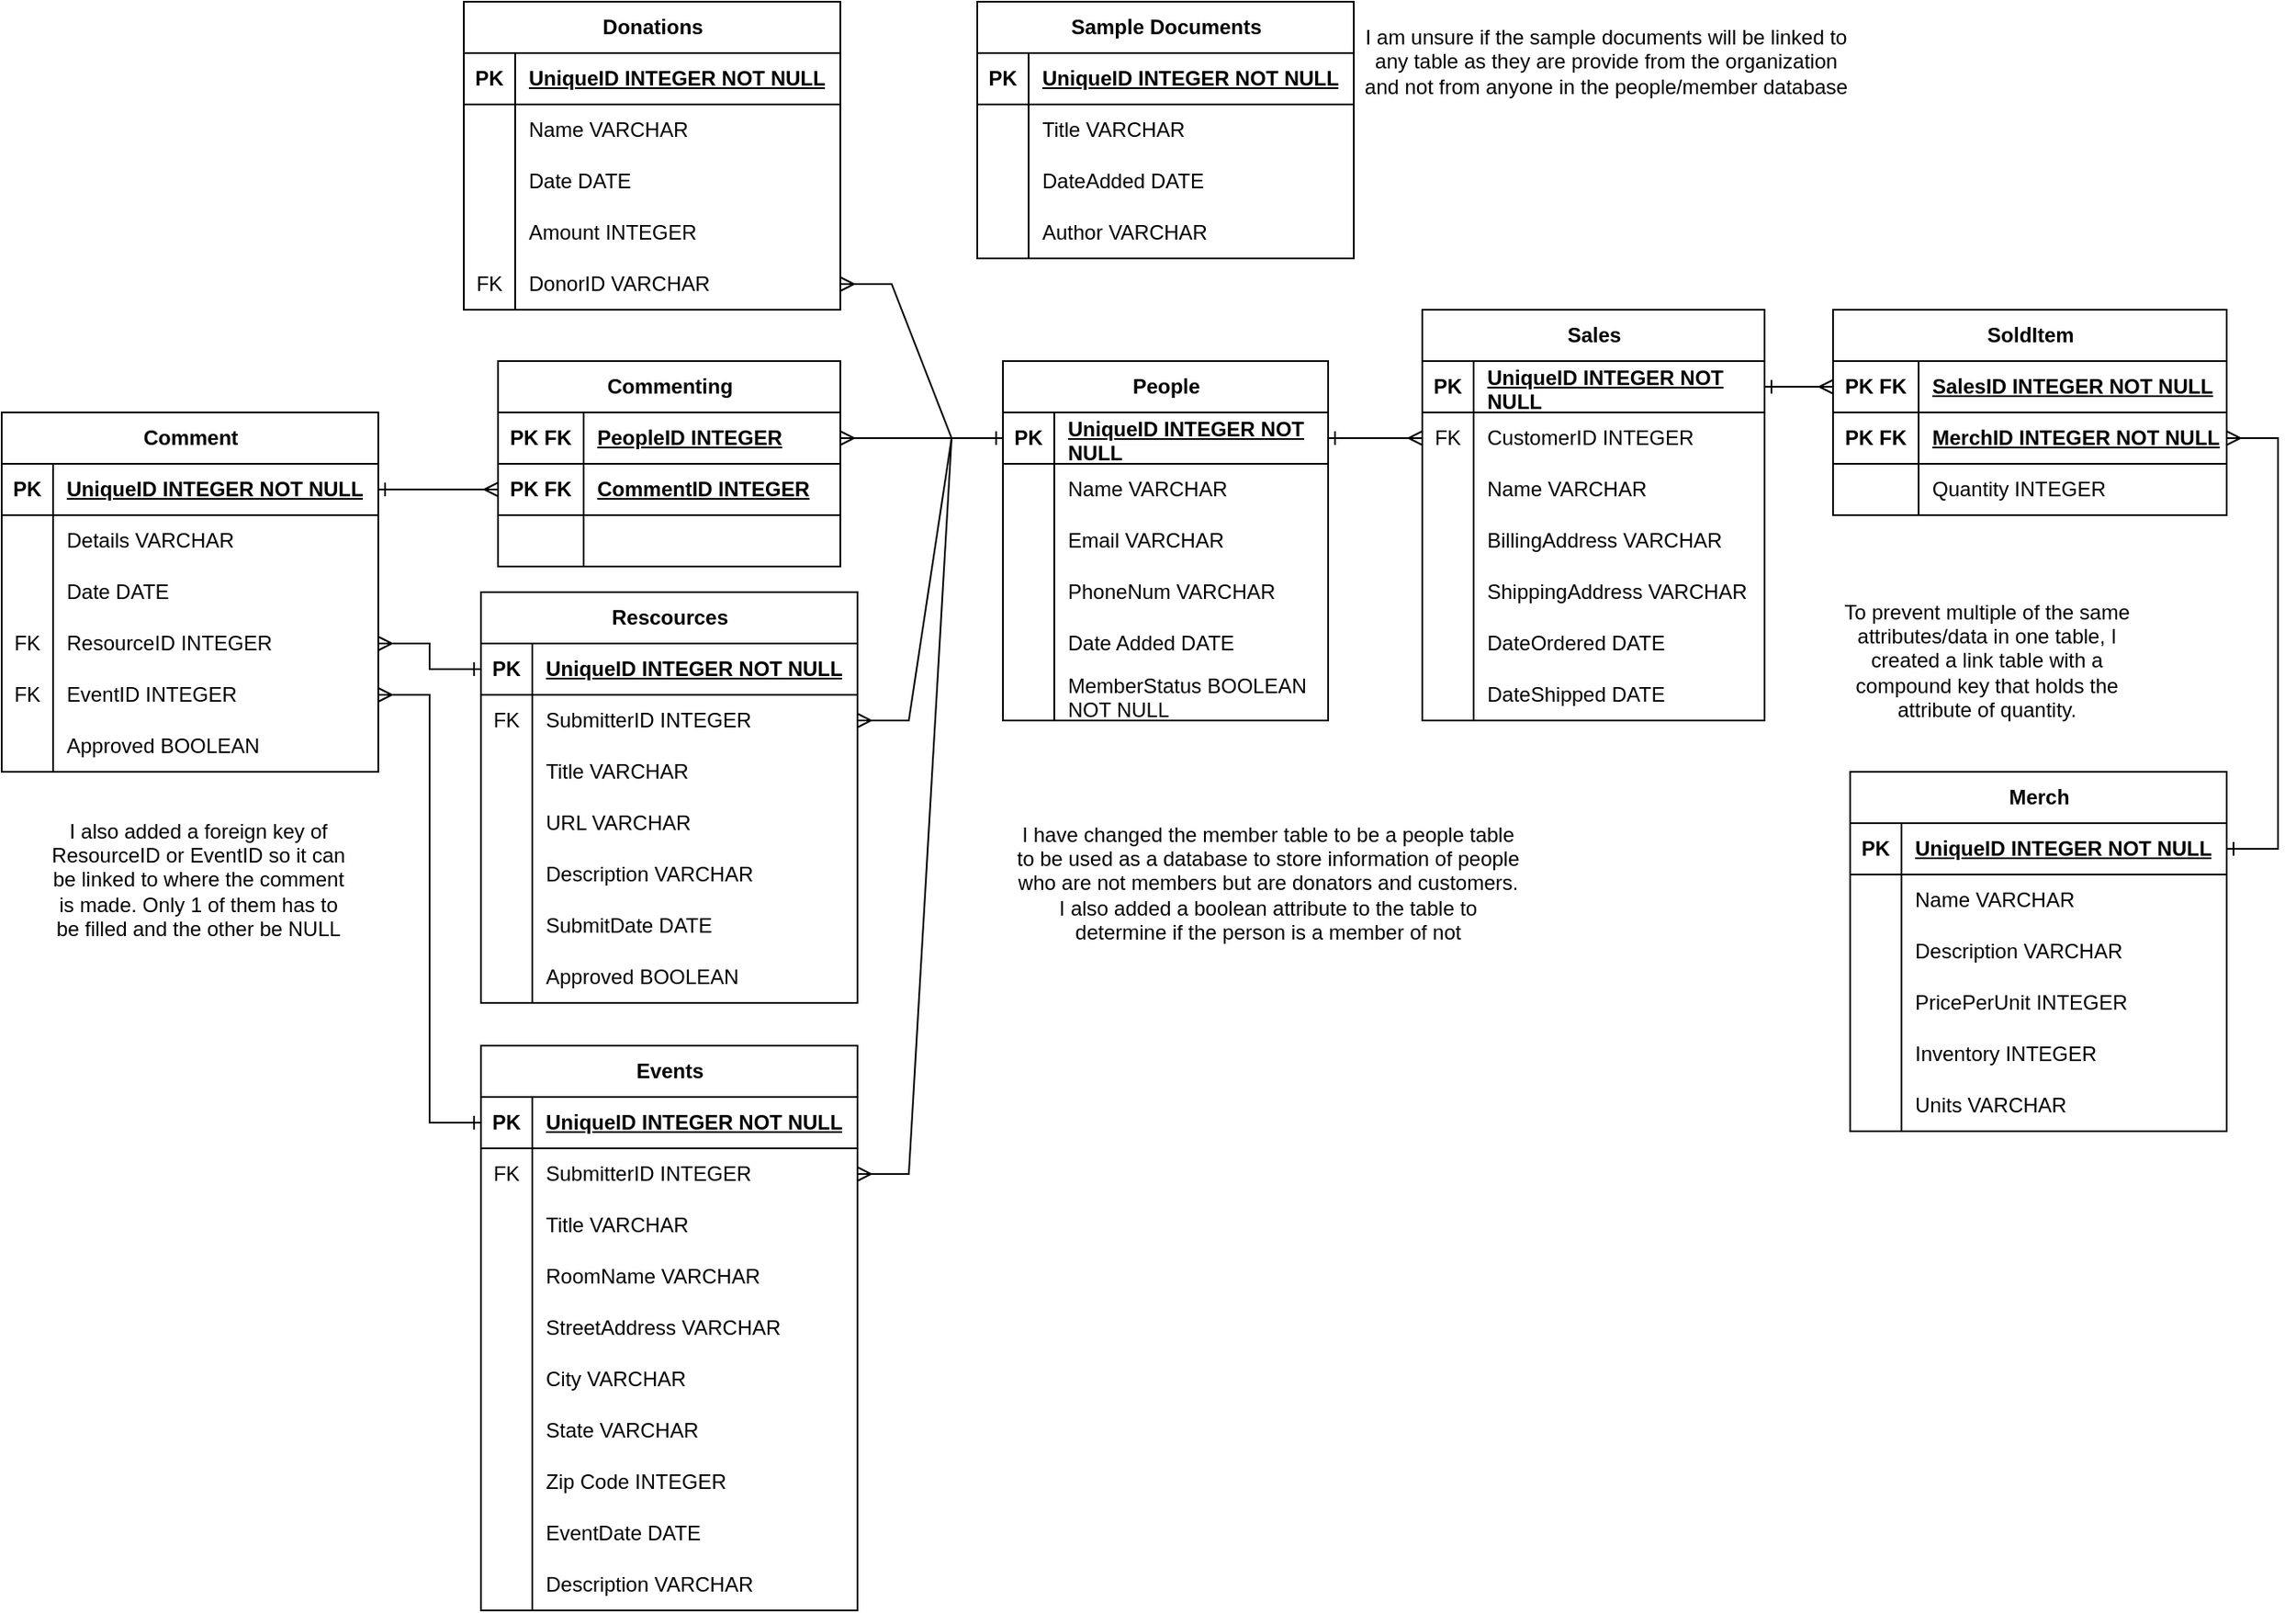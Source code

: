 <mxfile version="21.6.6" type="device">
  <diagram name="Page-1" id="B_m1NwJrXHyiFflTmUY1">
    <mxGraphModel dx="1443" dy="729" grid="1" gridSize="10" guides="1" tooltips="1" connect="1" arrows="1" fold="1" page="1" pageScale="1" pageWidth="850" pageHeight="1100" math="0" shadow="0">
      <root>
        <mxCell id="0" />
        <mxCell id="1" parent="0" />
        <mxCell id="4fj4kHn8Q7V7CYNc11cp-1" value="Rescources" style="shape=table;startSize=30;container=1;collapsible=1;childLayout=tableLayout;fixedRows=1;rowLines=0;fontStyle=1;align=center;resizeLast=1;html=1;" parent="1" vertex="1">
          <mxGeometry x="-150" y="475" width="220" height="240" as="geometry" />
        </mxCell>
        <mxCell id="4fj4kHn8Q7V7CYNc11cp-2" value="" style="shape=tableRow;horizontal=0;startSize=0;swimlaneHead=0;swimlaneBody=0;fillColor=none;collapsible=0;dropTarget=0;points=[[0,0.5],[1,0.5]];portConstraint=eastwest;top=0;left=0;right=0;bottom=1;" parent="4fj4kHn8Q7V7CYNc11cp-1" vertex="1">
          <mxGeometry y="30" width="220" height="30" as="geometry" />
        </mxCell>
        <mxCell id="4fj4kHn8Q7V7CYNc11cp-3" value="PK" style="shape=partialRectangle;connectable=0;fillColor=none;top=0;left=0;bottom=0;right=0;fontStyle=1;overflow=hidden;whiteSpace=wrap;html=1;" parent="4fj4kHn8Q7V7CYNc11cp-2" vertex="1">
          <mxGeometry width="30" height="30" as="geometry">
            <mxRectangle width="30" height="30" as="alternateBounds" />
          </mxGeometry>
        </mxCell>
        <mxCell id="4fj4kHn8Q7V7CYNc11cp-4" value="UniqueID INTEGER NOT NULL" style="shape=partialRectangle;connectable=0;fillColor=none;top=0;left=0;bottom=0;right=0;align=left;spacingLeft=6;fontStyle=5;overflow=hidden;whiteSpace=wrap;html=1;" parent="4fj4kHn8Q7V7CYNc11cp-2" vertex="1">
          <mxGeometry x="30" width="190" height="30" as="geometry">
            <mxRectangle width="190" height="30" as="alternateBounds" />
          </mxGeometry>
        </mxCell>
        <mxCell id="4fj4kHn8Q7V7CYNc11cp-201" value="" style="shape=tableRow;horizontal=0;startSize=0;swimlaneHead=0;swimlaneBody=0;fillColor=none;collapsible=0;dropTarget=0;points=[[0,0.5],[1,0.5]];portConstraint=eastwest;top=0;left=0;right=0;bottom=0;" parent="4fj4kHn8Q7V7CYNc11cp-1" vertex="1">
          <mxGeometry y="60" width="220" height="30" as="geometry" />
        </mxCell>
        <mxCell id="4fj4kHn8Q7V7CYNc11cp-202" value="FK" style="shape=partialRectangle;connectable=0;fillColor=none;top=0;left=0;bottom=0;right=0;editable=1;overflow=hidden;whiteSpace=wrap;html=1;" parent="4fj4kHn8Q7V7CYNc11cp-201" vertex="1">
          <mxGeometry width="30" height="30" as="geometry">
            <mxRectangle width="30" height="30" as="alternateBounds" />
          </mxGeometry>
        </mxCell>
        <mxCell id="4fj4kHn8Q7V7CYNc11cp-203" value="SubmitterID INTEGER" style="shape=partialRectangle;connectable=0;fillColor=none;top=0;left=0;bottom=0;right=0;align=left;spacingLeft=6;overflow=hidden;whiteSpace=wrap;html=1;" parent="4fj4kHn8Q7V7CYNc11cp-201" vertex="1">
          <mxGeometry x="30" width="190" height="30" as="geometry">
            <mxRectangle width="190" height="30" as="alternateBounds" />
          </mxGeometry>
        </mxCell>
        <mxCell id="4fj4kHn8Q7V7CYNc11cp-5" value="" style="shape=tableRow;horizontal=0;startSize=0;swimlaneHead=0;swimlaneBody=0;fillColor=none;collapsible=0;dropTarget=0;points=[[0,0.5],[1,0.5]];portConstraint=eastwest;top=0;left=0;right=0;bottom=0;" parent="4fj4kHn8Q7V7CYNc11cp-1" vertex="1">
          <mxGeometry y="90" width="220" height="30" as="geometry" />
        </mxCell>
        <mxCell id="4fj4kHn8Q7V7CYNc11cp-6" value="" style="shape=partialRectangle;connectable=0;fillColor=none;top=0;left=0;bottom=0;right=0;editable=1;overflow=hidden;whiteSpace=wrap;html=1;" parent="4fj4kHn8Q7V7CYNc11cp-5" vertex="1">
          <mxGeometry width="30" height="30" as="geometry">
            <mxRectangle width="30" height="30" as="alternateBounds" />
          </mxGeometry>
        </mxCell>
        <mxCell id="4fj4kHn8Q7V7CYNc11cp-7" value="Title VARCHAR" style="shape=partialRectangle;connectable=0;fillColor=none;top=0;left=0;bottom=0;right=0;align=left;spacingLeft=6;overflow=hidden;whiteSpace=wrap;html=1;" parent="4fj4kHn8Q7V7CYNc11cp-5" vertex="1">
          <mxGeometry x="30" width="190" height="30" as="geometry">
            <mxRectangle width="190" height="30" as="alternateBounds" />
          </mxGeometry>
        </mxCell>
        <mxCell id="4fj4kHn8Q7V7CYNc11cp-8" value="" style="shape=tableRow;horizontal=0;startSize=0;swimlaneHead=0;swimlaneBody=0;fillColor=none;collapsible=0;dropTarget=0;points=[[0,0.5],[1,0.5]];portConstraint=eastwest;top=0;left=0;right=0;bottom=0;" parent="4fj4kHn8Q7V7CYNc11cp-1" vertex="1">
          <mxGeometry y="120" width="220" height="30" as="geometry" />
        </mxCell>
        <mxCell id="4fj4kHn8Q7V7CYNc11cp-9" value="" style="shape=partialRectangle;connectable=0;fillColor=none;top=0;left=0;bottom=0;right=0;editable=1;overflow=hidden;whiteSpace=wrap;html=1;" parent="4fj4kHn8Q7V7CYNc11cp-8" vertex="1">
          <mxGeometry width="30" height="30" as="geometry">
            <mxRectangle width="30" height="30" as="alternateBounds" />
          </mxGeometry>
        </mxCell>
        <mxCell id="4fj4kHn8Q7V7CYNc11cp-10" value="URL VARCHAR" style="shape=partialRectangle;connectable=0;fillColor=none;top=0;left=0;bottom=0;right=0;align=left;spacingLeft=6;overflow=hidden;whiteSpace=wrap;html=1;" parent="4fj4kHn8Q7V7CYNc11cp-8" vertex="1">
          <mxGeometry x="30" width="190" height="30" as="geometry">
            <mxRectangle width="190" height="30" as="alternateBounds" />
          </mxGeometry>
        </mxCell>
        <mxCell id="4fj4kHn8Q7V7CYNc11cp-11" value="" style="shape=tableRow;horizontal=0;startSize=0;swimlaneHead=0;swimlaneBody=0;fillColor=none;collapsible=0;dropTarget=0;points=[[0,0.5],[1,0.5]];portConstraint=eastwest;top=0;left=0;right=0;bottom=0;" parent="4fj4kHn8Q7V7CYNc11cp-1" vertex="1">
          <mxGeometry y="150" width="220" height="30" as="geometry" />
        </mxCell>
        <mxCell id="4fj4kHn8Q7V7CYNc11cp-12" value="" style="shape=partialRectangle;connectable=0;fillColor=none;top=0;left=0;bottom=0;right=0;editable=1;overflow=hidden;whiteSpace=wrap;html=1;" parent="4fj4kHn8Q7V7CYNc11cp-11" vertex="1">
          <mxGeometry width="30" height="30" as="geometry">
            <mxRectangle width="30" height="30" as="alternateBounds" />
          </mxGeometry>
        </mxCell>
        <mxCell id="4fj4kHn8Q7V7CYNc11cp-13" value="Description VARCHAR" style="shape=partialRectangle;connectable=0;fillColor=none;top=0;left=0;bottom=0;right=0;align=left;spacingLeft=6;overflow=hidden;whiteSpace=wrap;html=1;" parent="4fj4kHn8Q7V7CYNc11cp-11" vertex="1">
          <mxGeometry x="30" width="190" height="30" as="geometry">
            <mxRectangle width="190" height="30" as="alternateBounds" />
          </mxGeometry>
        </mxCell>
        <mxCell id="4fj4kHn8Q7V7CYNc11cp-198" value="" style="shape=tableRow;horizontal=0;startSize=0;swimlaneHead=0;swimlaneBody=0;fillColor=none;collapsible=0;dropTarget=0;points=[[0,0.5],[1,0.5]];portConstraint=eastwest;top=0;left=0;right=0;bottom=0;" parent="4fj4kHn8Q7V7CYNc11cp-1" vertex="1">
          <mxGeometry y="180" width="220" height="30" as="geometry" />
        </mxCell>
        <mxCell id="4fj4kHn8Q7V7CYNc11cp-199" value="" style="shape=partialRectangle;connectable=0;fillColor=none;top=0;left=0;bottom=0;right=0;editable=1;overflow=hidden;whiteSpace=wrap;html=1;" parent="4fj4kHn8Q7V7CYNc11cp-198" vertex="1">
          <mxGeometry width="30" height="30" as="geometry">
            <mxRectangle width="30" height="30" as="alternateBounds" />
          </mxGeometry>
        </mxCell>
        <mxCell id="4fj4kHn8Q7V7CYNc11cp-200" value="SubmitDate DATE" style="shape=partialRectangle;connectable=0;fillColor=none;top=0;left=0;bottom=0;right=0;align=left;spacingLeft=6;overflow=hidden;whiteSpace=wrap;html=1;" parent="4fj4kHn8Q7V7CYNc11cp-198" vertex="1">
          <mxGeometry x="30" width="190" height="30" as="geometry">
            <mxRectangle width="190" height="30" as="alternateBounds" />
          </mxGeometry>
        </mxCell>
        <mxCell id="HEf5--LmfZWx3ep_5s8F-4" value="" style="shape=tableRow;horizontal=0;startSize=0;swimlaneHead=0;swimlaneBody=0;fillColor=none;collapsible=0;dropTarget=0;points=[[0,0.5],[1,0.5]];portConstraint=eastwest;top=0;left=0;right=0;bottom=0;" parent="4fj4kHn8Q7V7CYNc11cp-1" vertex="1">
          <mxGeometry y="210" width="220" height="30" as="geometry" />
        </mxCell>
        <mxCell id="HEf5--LmfZWx3ep_5s8F-5" value="" style="shape=partialRectangle;connectable=0;fillColor=none;top=0;left=0;bottom=0;right=0;editable=1;overflow=hidden;whiteSpace=wrap;html=1;" parent="HEf5--LmfZWx3ep_5s8F-4" vertex="1">
          <mxGeometry width="30" height="30" as="geometry">
            <mxRectangle width="30" height="30" as="alternateBounds" />
          </mxGeometry>
        </mxCell>
        <mxCell id="HEf5--LmfZWx3ep_5s8F-6" value="Approved BOOLEAN" style="shape=partialRectangle;connectable=0;fillColor=none;top=0;left=0;bottom=0;right=0;align=left;spacingLeft=6;overflow=hidden;whiteSpace=wrap;html=1;" parent="HEf5--LmfZWx3ep_5s8F-4" vertex="1">
          <mxGeometry x="30" width="190" height="30" as="geometry">
            <mxRectangle width="190" height="30" as="alternateBounds" />
          </mxGeometry>
        </mxCell>
        <mxCell id="4fj4kHn8Q7V7CYNc11cp-29" value="People" style="shape=table;startSize=30;container=1;collapsible=1;childLayout=tableLayout;fixedRows=1;rowLines=0;fontStyle=1;align=center;resizeLast=1;html=1;" parent="1" vertex="1">
          <mxGeometry x="155" y="340" width="190" height="210" as="geometry" />
        </mxCell>
        <mxCell id="4fj4kHn8Q7V7CYNc11cp-30" value="" style="shape=tableRow;horizontal=0;startSize=0;swimlaneHead=0;swimlaneBody=0;fillColor=none;collapsible=0;dropTarget=0;points=[[0,0.5],[1,0.5]];portConstraint=eastwest;top=0;left=0;right=0;bottom=1;" parent="4fj4kHn8Q7V7CYNc11cp-29" vertex="1">
          <mxGeometry y="30" width="190" height="30" as="geometry" />
        </mxCell>
        <mxCell id="4fj4kHn8Q7V7CYNc11cp-31" value="PK" style="shape=partialRectangle;connectable=0;fillColor=none;top=0;left=0;bottom=0;right=0;fontStyle=1;overflow=hidden;whiteSpace=wrap;html=1;" parent="4fj4kHn8Q7V7CYNc11cp-30" vertex="1">
          <mxGeometry width="30" height="30" as="geometry">
            <mxRectangle width="30" height="30" as="alternateBounds" />
          </mxGeometry>
        </mxCell>
        <mxCell id="4fj4kHn8Q7V7CYNc11cp-32" value="UniqueID INTEGER NOT NULL" style="shape=partialRectangle;connectable=0;fillColor=none;top=0;left=0;bottom=0;right=0;align=left;spacingLeft=6;fontStyle=5;overflow=hidden;whiteSpace=wrap;html=1;" parent="4fj4kHn8Q7V7CYNc11cp-30" vertex="1">
          <mxGeometry x="30" width="160" height="30" as="geometry">
            <mxRectangle width="160" height="30" as="alternateBounds" />
          </mxGeometry>
        </mxCell>
        <mxCell id="4fj4kHn8Q7V7CYNc11cp-33" value="" style="shape=tableRow;horizontal=0;startSize=0;swimlaneHead=0;swimlaneBody=0;fillColor=none;collapsible=0;dropTarget=0;points=[[0,0.5],[1,0.5]];portConstraint=eastwest;top=0;left=0;right=0;bottom=0;" parent="4fj4kHn8Q7V7CYNc11cp-29" vertex="1">
          <mxGeometry y="60" width="190" height="30" as="geometry" />
        </mxCell>
        <mxCell id="4fj4kHn8Q7V7CYNc11cp-34" value="" style="shape=partialRectangle;connectable=0;fillColor=none;top=0;left=0;bottom=0;right=0;editable=1;overflow=hidden;whiteSpace=wrap;html=1;" parent="4fj4kHn8Q7V7CYNc11cp-33" vertex="1">
          <mxGeometry width="30" height="30" as="geometry">
            <mxRectangle width="30" height="30" as="alternateBounds" />
          </mxGeometry>
        </mxCell>
        <mxCell id="4fj4kHn8Q7V7CYNc11cp-35" value="Name VARCHAR" style="shape=partialRectangle;connectable=0;fillColor=none;top=0;left=0;bottom=0;right=0;align=left;spacingLeft=6;overflow=hidden;whiteSpace=wrap;html=1;" parent="4fj4kHn8Q7V7CYNc11cp-33" vertex="1">
          <mxGeometry x="30" width="160" height="30" as="geometry">
            <mxRectangle width="160" height="30" as="alternateBounds" />
          </mxGeometry>
        </mxCell>
        <mxCell id="4fj4kHn8Q7V7CYNc11cp-36" value="" style="shape=tableRow;horizontal=0;startSize=0;swimlaneHead=0;swimlaneBody=0;fillColor=none;collapsible=0;dropTarget=0;points=[[0,0.5],[1,0.5]];portConstraint=eastwest;top=0;left=0;right=0;bottom=0;" parent="4fj4kHn8Q7V7CYNc11cp-29" vertex="1">
          <mxGeometry y="90" width="190" height="30" as="geometry" />
        </mxCell>
        <mxCell id="4fj4kHn8Q7V7CYNc11cp-37" value="" style="shape=partialRectangle;connectable=0;fillColor=none;top=0;left=0;bottom=0;right=0;editable=1;overflow=hidden;whiteSpace=wrap;html=1;" parent="4fj4kHn8Q7V7CYNc11cp-36" vertex="1">
          <mxGeometry width="30" height="30" as="geometry">
            <mxRectangle width="30" height="30" as="alternateBounds" />
          </mxGeometry>
        </mxCell>
        <mxCell id="4fj4kHn8Q7V7CYNc11cp-38" value="Email VARCHAR" style="shape=partialRectangle;connectable=0;fillColor=none;top=0;left=0;bottom=0;right=0;align=left;spacingLeft=6;overflow=hidden;whiteSpace=wrap;html=1;" parent="4fj4kHn8Q7V7CYNc11cp-36" vertex="1">
          <mxGeometry x="30" width="160" height="30" as="geometry">
            <mxRectangle width="160" height="30" as="alternateBounds" />
          </mxGeometry>
        </mxCell>
        <mxCell id="4fj4kHn8Q7V7CYNc11cp-39" value="" style="shape=tableRow;horizontal=0;startSize=0;swimlaneHead=0;swimlaneBody=0;fillColor=none;collapsible=0;dropTarget=0;points=[[0,0.5],[1,0.5]];portConstraint=eastwest;top=0;left=0;right=0;bottom=0;" parent="4fj4kHn8Q7V7CYNc11cp-29" vertex="1">
          <mxGeometry y="120" width="190" height="30" as="geometry" />
        </mxCell>
        <mxCell id="4fj4kHn8Q7V7CYNc11cp-40" value="" style="shape=partialRectangle;connectable=0;fillColor=none;top=0;left=0;bottom=0;right=0;editable=1;overflow=hidden;whiteSpace=wrap;html=1;" parent="4fj4kHn8Q7V7CYNc11cp-39" vertex="1">
          <mxGeometry width="30" height="30" as="geometry">
            <mxRectangle width="30" height="30" as="alternateBounds" />
          </mxGeometry>
        </mxCell>
        <mxCell id="4fj4kHn8Q7V7CYNc11cp-41" value="PhoneNum VARCHAR" style="shape=partialRectangle;connectable=0;fillColor=none;top=0;left=0;bottom=0;right=0;align=left;spacingLeft=6;overflow=hidden;whiteSpace=wrap;html=1;" parent="4fj4kHn8Q7V7CYNc11cp-39" vertex="1">
          <mxGeometry x="30" width="160" height="30" as="geometry">
            <mxRectangle width="160" height="30" as="alternateBounds" />
          </mxGeometry>
        </mxCell>
        <mxCell id="4fj4kHn8Q7V7CYNc11cp-42" value="" style="shape=tableRow;horizontal=0;startSize=0;swimlaneHead=0;swimlaneBody=0;fillColor=none;collapsible=0;dropTarget=0;points=[[0,0.5],[1,0.5]];portConstraint=eastwest;top=0;left=0;right=0;bottom=0;" parent="4fj4kHn8Q7V7CYNc11cp-29" vertex="1">
          <mxGeometry y="150" width="190" height="30" as="geometry" />
        </mxCell>
        <mxCell id="4fj4kHn8Q7V7CYNc11cp-43" value="" style="shape=partialRectangle;connectable=0;fillColor=none;top=0;left=0;bottom=0;right=0;editable=1;overflow=hidden;whiteSpace=wrap;html=1;" parent="4fj4kHn8Q7V7CYNc11cp-42" vertex="1">
          <mxGeometry width="30" height="30" as="geometry">
            <mxRectangle width="30" height="30" as="alternateBounds" />
          </mxGeometry>
        </mxCell>
        <mxCell id="4fj4kHn8Q7V7CYNc11cp-44" value="Date Added DATE" style="shape=partialRectangle;connectable=0;fillColor=none;top=0;left=0;bottom=0;right=0;align=left;spacingLeft=6;overflow=hidden;whiteSpace=wrap;html=1;" parent="4fj4kHn8Q7V7CYNc11cp-42" vertex="1">
          <mxGeometry x="30" width="160" height="30" as="geometry">
            <mxRectangle width="160" height="30" as="alternateBounds" />
          </mxGeometry>
        </mxCell>
        <mxCell id="4fj4kHn8Q7V7CYNc11cp-276" value="" style="shape=tableRow;horizontal=0;startSize=0;swimlaneHead=0;swimlaneBody=0;fillColor=none;collapsible=0;dropTarget=0;points=[[0,0.5],[1,0.5]];portConstraint=eastwest;top=0;left=0;right=0;bottom=0;" parent="4fj4kHn8Q7V7CYNc11cp-29" vertex="1">
          <mxGeometry y="180" width="190" height="30" as="geometry" />
        </mxCell>
        <mxCell id="4fj4kHn8Q7V7CYNc11cp-277" value="" style="shape=partialRectangle;connectable=0;fillColor=none;top=0;left=0;bottom=0;right=0;editable=1;overflow=hidden;whiteSpace=wrap;html=1;" parent="4fj4kHn8Q7V7CYNc11cp-276" vertex="1">
          <mxGeometry width="30" height="30" as="geometry">
            <mxRectangle width="30" height="30" as="alternateBounds" />
          </mxGeometry>
        </mxCell>
        <mxCell id="4fj4kHn8Q7V7CYNc11cp-278" value="MemberStatus BOOLEAN NOT NULL" style="shape=partialRectangle;connectable=0;fillColor=none;top=0;left=0;bottom=0;right=0;align=left;spacingLeft=6;overflow=hidden;whiteSpace=wrap;html=1;" parent="4fj4kHn8Q7V7CYNc11cp-276" vertex="1">
          <mxGeometry x="30" width="160" height="30" as="geometry">
            <mxRectangle width="160" height="30" as="alternateBounds" />
          </mxGeometry>
        </mxCell>
        <mxCell id="4fj4kHn8Q7V7CYNc11cp-45" value="Sales" style="shape=table;startSize=30;container=1;collapsible=1;childLayout=tableLayout;fixedRows=1;rowLines=0;fontStyle=1;align=center;resizeLast=1;html=1;" parent="1" vertex="1">
          <mxGeometry x="400" y="310" width="200" height="240" as="geometry" />
        </mxCell>
        <mxCell id="4fj4kHn8Q7V7CYNc11cp-46" value="" style="shape=tableRow;horizontal=0;startSize=0;swimlaneHead=0;swimlaneBody=0;fillColor=none;collapsible=0;dropTarget=0;points=[[0,0.5],[1,0.5]];portConstraint=eastwest;top=0;left=0;right=0;bottom=1;" parent="4fj4kHn8Q7V7CYNc11cp-45" vertex="1">
          <mxGeometry y="30" width="200" height="30" as="geometry" />
        </mxCell>
        <mxCell id="4fj4kHn8Q7V7CYNc11cp-47" value="PK" style="shape=partialRectangle;connectable=0;fillColor=none;top=0;left=0;bottom=0;right=0;fontStyle=1;overflow=hidden;whiteSpace=wrap;html=1;" parent="4fj4kHn8Q7V7CYNc11cp-46" vertex="1">
          <mxGeometry width="30" height="30" as="geometry">
            <mxRectangle width="30" height="30" as="alternateBounds" />
          </mxGeometry>
        </mxCell>
        <mxCell id="4fj4kHn8Q7V7CYNc11cp-48" value="UniqueID INTEGER NOT NULL" style="shape=partialRectangle;connectable=0;fillColor=none;top=0;left=0;bottom=0;right=0;align=left;spacingLeft=6;fontStyle=5;overflow=hidden;whiteSpace=wrap;html=1;" parent="4fj4kHn8Q7V7CYNc11cp-46" vertex="1">
          <mxGeometry x="30" width="170" height="30" as="geometry">
            <mxRectangle width="170" height="30" as="alternateBounds" />
          </mxGeometry>
        </mxCell>
        <mxCell id="4fj4kHn8Q7V7CYNc11cp-49" value="" style="shape=tableRow;horizontal=0;startSize=0;swimlaneHead=0;swimlaneBody=0;fillColor=none;collapsible=0;dropTarget=0;points=[[0,0.5],[1,0.5]];portConstraint=eastwest;top=0;left=0;right=0;bottom=0;" parent="4fj4kHn8Q7V7CYNc11cp-45" vertex="1">
          <mxGeometry y="60" width="200" height="30" as="geometry" />
        </mxCell>
        <mxCell id="4fj4kHn8Q7V7CYNc11cp-50" value="FK" style="shape=partialRectangle;connectable=0;fillColor=none;top=0;left=0;bottom=0;right=0;editable=1;overflow=hidden;whiteSpace=wrap;html=1;" parent="4fj4kHn8Q7V7CYNc11cp-49" vertex="1">
          <mxGeometry width="30" height="30" as="geometry">
            <mxRectangle width="30" height="30" as="alternateBounds" />
          </mxGeometry>
        </mxCell>
        <mxCell id="4fj4kHn8Q7V7CYNc11cp-51" value="CustomerID INTEGER" style="shape=partialRectangle;connectable=0;fillColor=none;top=0;left=0;bottom=0;right=0;align=left;spacingLeft=6;overflow=hidden;whiteSpace=wrap;html=1;" parent="4fj4kHn8Q7V7CYNc11cp-49" vertex="1">
          <mxGeometry x="30" width="170" height="30" as="geometry">
            <mxRectangle width="170" height="30" as="alternateBounds" />
          </mxGeometry>
        </mxCell>
        <mxCell id="4fj4kHn8Q7V7CYNc11cp-270" value="" style="shape=tableRow;horizontal=0;startSize=0;swimlaneHead=0;swimlaneBody=0;fillColor=none;collapsible=0;dropTarget=0;points=[[0,0.5],[1,0.5]];portConstraint=eastwest;top=0;left=0;right=0;bottom=0;" parent="4fj4kHn8Q7V7CYNc11cp-45" vertex="1">
          <mxGeometry y="90" width="200" height="30" as="geometry" />
        </mxCell>
        <mxCell id="4fj4kHn8Q7V7CYNc11cp-271" value="" style="shape=partialRectangle;connectable=0;fillColor=none;top=0;left=0;bottom=0;right=0;editable=1;overflow=hidden;whiteSpace=wrap;html=1;" parent="4fj4kHn8Q7V7CYNc11cp-270" vertex="1">
          <mxGeometry width="30" height="30" as="geometry">
            <mxRectangle width="30" height="30" as="alternateBounds" />
          </mxGeometry>
        </mxCell>
        <mxCell id="4fj4kHn8Q7V7CYNc11cp-272" value="Name VARCHAR" style="shape=partialRectangle;connectable=0;fillColor=none;top=0;left=0;bottom=0;right=0;align=left;spacingLeft=6;overflow=hidden;whiteSpace=wrap;html=1;" parent="4fj4kHn8Q7V7CYNc11cp-270" vertex="1">
          <mxGeometry x="30" width="170" height="30" as="geometry">
            <mxRectangle width="170" height="30" as="alternateBounds" />
          </mxGeometry>
        </mxCell>
        <mxCell id="4fj4kHn8Q7V7CYNc11cp-89" value="" style="shape=tableRow;horizontal=0;startSize=0;swimlaneHead=0;swimlaneBody=0;fillColor=none;collapsible=0;dropTarget=0;points=[[0,0.5],[1,0.5]];portConstraint=eastwest;top=0;left=0;right=0;bottom=0;" parent="4fj4kHn8Q7V7CYNc11cp-45" vertex="1">
          <mxGeometry y="120" width="200" height="30" as="geometry" />
        </mxCell>
        <mxCell id="4fj4kHn8Q7V7CYNc11cp-90" value="" style="shape=partialRectangle;connectable=0;fillColor=none;top=0;left=0;bottom=0;right=0;editable=1;overflow=hidden;whiteSpace=wrap;html=1;" parent="4fj4kHn8Q7V7CYNc11cp-89" vertex="1">
          <mxGeometry width="30" height="30" as="geometry">
            <mxRectangle width="30" height="30" as="alternateBounds" />
          </mxGeometry>
        </mxCell>
        <mxCell id="4fj4kHn8Q7V7CYNc11cp-91" value="BillingAddress VARCHAR" style="shape=partialRectangle;connectable=0;fillColor=none;top=0;left=0;bottom=0;right=0;align=left;spacingLeft=6;overflow=hidden;whiteSpace=wrap;html=1;" parent="4fj4kHn8Q7V7CYNc11cp-89" vertex="1">
          <mxGeometry x="30" width="170" height="30" as="geometry">
            <mxRectangle width="170" height="30" as="alternateBounds" />
          </mxGeometry>
        </mxCell>
        <mxCell id="4fj4kHn8Q7V7CYNc11cp-92" value="" style="shape=tableRow;horizontal=0;startSize=0;swimlaneHead=0;swimlaneBody=0;fillColor=none;collapsible=0;dropTarget=0;points=[[0,0.5],[1,0.5]];portConstraint=eastwest;top=0;left=0;right=0;bottom=0;" parent="4fj4kHn8Q7V7CYNc11cp-45" vertex="1">
          <mxGeometry y="150" width="200" height="30" as="geometry" />
        </mxCell>
        <mxCell id="4fj4kHn8Q7V7CYNc11cp-93" value="" style="shape=partialRectangle;connectable=0;fillColor=none;top=0;left=0;bottom=0;right=0;editable=1;overflow=hidden;whiteSpace=wrap;html=1;" parent="4fj4kHn8Q7V7CYNc11cp-92" vertex="1">
          <mxGeometry width="30" height="30" as="geometry">
            <mxRectangle width="30" height="30" as="alternateBounds" />
          </mxGeometry>
        </mxCell>
        <mxCell id="4fj4kHn8Q7V7CYNc11cp-94" value="ShippingAddress VARCHAR" style="shape=partialRectangle;connectable=0;fillColor=none;top=0;left=0;bottom=0;right=0;align=left;spacingLeft=6;overflow=hidden;whiteSpace=wrap;html=1;" parent="4fj4kHn8Q7V7CYNc11cp-92" vertex="1">
          <mxGeometry x="30" width="170" height="30" as="geometry">
            <mxRectangle width="170" height="30" as="alternateBounds" />
          </mxGeometry>
        </mxCell>
        <mxCell id="4fj4kHn8Q7V7CYNc11cp-95" value="" style="shape=tableRow;horizontal=0;startSize=0;swimlaneHead=0;swimlaneBody=0;fillColor=none;collapsible=0;dropTarget=0;points=[[0,0.5],[1,0.5]];portConstraint=eastwest;top=0;left=0;right=0;bottom=0;" parent="4fj4kHn8Q7V7CYNc11cp-45" vertex="1">
          <mxGeometry y="180" width="200" height="30" as="geometry" />
        </mxCell>
        <mxCell id="4fj4kHn8Q7V7CYNc11cp-96" value="" style="shape=partialRectangle;connectable=0;fillColor=none;top=0;left=0;bottom=0;right=0;editable=1;overflow=hidden;whiteSpace=wrap;html=1;" parent="4fj4kHn8Q7V7CYNc11cp-95" vertex="1">
          <mxGeometry width="30" height="30" as="geometry">
            <mxRectangle width="30" height="30" as="alternateBounds" />
          </mxGeometry>
        </mxCell>
        <mxCell id="4fj4kHn8Q7V7CYNc11cp-97" value="DateOrdered DATE" style="shape=partialRectangle;connectable=0;fillColor=none;top=0;left=0;bottom=0;right=0;align=left;spacingLeft=6;overflow=hidden;whiteSpace=wrap;html=1;" parent="4fj4kHn8Q7V7CYNc11cp-95" vertex="1">
          <mxGeometry x="30" width="170" height="30" as="geometry">
            <mxRectangle width="170" height="30" as="alternateBounds" />
          </mxGeometry>
        </mxCell>
        <mxCell id="4fj4kHn8Q7V7CYNc11cp-98" value="" style="shape=tableRow;horizontal=0;startSize=0;swimlaneHead=0;swimlaneBody=0;fillColor=none;collapsible=0;dropTarget=0;points=[[0,0.5],[1,0.5]];portConstraint=eastwest;top=0;left=0;right=0;bottom=0;" parent="4fj4kHn8Q7V7CYNc11cp-45" vertex="1">
          <mxGeometry y="210" width="200" height="30" as="geometry" />
        </mxCell>
        <mxCell id="4fj4kHn8Q7V7CYNc11cp-99" value="" style="shape=partialRectangle;connectable=0;fillColor=none;top=0;left=0;bottom=0;right=0;editable=1;overflow=hidden;whiteSpace=wrap;html=1;" parent="4fj4kHn8Q7V7CYNc11cp-98" vertex="1">
          <mxGeometry width="30" height="30" as="geometry">
            <mxRectangle width="30" height="30" as="alternateBounds" />
          </mxGeometry>
        </mxCell>
        <mxCell id="4fj4kHn8Q7V7CYNc11cp-100" value="DateShipped DATE" style="shape=partialRectangle;connectable=0;fillColor=none;top=0;left=0;bottom=0;right=0;align=left;spacingLeft=6;overflow=hidden;whiteSpace=wrap;html=1;" parent="4fj4kHn8Q7V7CYNc11cp-98" vertex="1">
          <mxGeometry x="30" width="170" height="30" as="geometry">
            <mxRectangle width="170" height="30" as="alternateBounds" />
          </mxGeometry>
        </mxCell>
        <mxCell id="4fj4kHn8Q7V7CYNc11cp-67" value="Merch" style="shape=table;startSize=30;container=1;collapsible=1;childLayout=tableLayout;fixedRows=1;rowLines=0;fontStyle=1;align=center;resizeLast=1;html=1;" parent="1" vertex="1">
          <mxGeometry x="650" y="580" width="220" height="210" as="geometry" />
        </mxCell>
        <mxCell id="4fj4kHn8Q7V7CYNc11cp-68" value="" style="shape=tableRow;horizontal=0;startSize=0;swimlaneHead=0;swimlaneBody=0;fillColor=none;collapsible=0;dropTarget=0;points=[[0,0.5],[1,0.5]];portConstraint=eastwest;top=0;left=0;right=0;bottom=1;" parent="4fj4kHn8Q7V7CYNc11cp-67" vertex="1">
          <mxGeometry y="30" width="220" height="30" as="geometry" />
        </mxCell>
        <mxCell id="4fj4kHn8Q7V7CYNc11cp-69" value="PK" style="shape=partialRectangle;connectable=0;fillColor=none;top=0;left=0;bottom=0;right=0;fontStyle=1;overflow=hidden;whiteSpace=wrap;html=1;" parent="4fj4kHn8Q7V7CYNc11cp-68" vertex="1">
          <mxGeometry width="30" height="30" as="geometry">
            <mxRectangle width="30" height="30" as="alternateBounds" />
          </mxGeometry>
        </mxCell>
        <mxCell id="4fj4kHn8Q7V7CYNc11cp-70" value="UniqueID INTEGER NOT NULL" style="shape=partialRectangle;connectable=0;fillColor=none;top=0;left=0;bottom=0;right=0;align=left;spacingLeft=6;fontStyle=5;overflow=hidden;whiteSpace=wrap;html=1;" parent="4fj4kHn8Q7V7CYNc11cp-68" vertex="1">
          <mxGeometry x="30" width="190" height="30" as="geometry">
            <mxRectangle width="190" height="30" as="alternateBounds" />
          </mxGeometry>
        </mxCell>
        <mxCell id="4fj4kHn8Q7V7CYNc11cp-71" value="" style="shape=tableRow;horizontal=0;startSize=0;swimlaneHead=0;swimlaneBody=0;fillColor=none;collapsible=0;dropTarget=0;points=[[0,0.5],[1,0.5]];portConstraint=eastwest;top=0;left=0;right=0;bottom=0;" parent="4fj4kHn8Q7V7CYNc11cp-67" vertex="1">
          <mxGeometry y="60" width="220" height="30" as="geometry" />
        </mxCell>
        <mxCell id="4fj4kHn8Q7V7CYNc11cp-72" value="" style="shape=partialRectangle;connectable=0;fillColor=none;top=0;left=0;bottom=0;right=0;editable=1;overflow=hidden;whiteSpace=wrap;html=1;" parent="4fj4kHn8Q7V7CYNc11cp-71" vertex="1">
          <mxGeometry width="30" height="30" as="geometry">
            <mxRectangle width="30" height="30" as="alternateBounds" />
          </mxGeometry>
        </mxCell>
        <mxCell id="4fj4kHn8Q7V7CYNc11cp-73" value="Name VARCHAR" style="shape=partialRectangle;connectable=0;fillColor=none;top=0;left=0;bottom=0;right=0;align=left;spacingLeft=6;overflow=hidden;whiteSpace=wrap;html=1;" parent="4fj4kHn8Q7V7CYNc11cp-71" vertex="1">
          <mxGeometry x="30" width="190" height="30" as="geometry">
            <mxRectangle width="190" height="30" as="alternateBounds" />
          </mxGeometry>
        </mxCell>
        <mxCell id="4fj4kHn8Q7V7CYNc11cp-74" value="" style="shape=tableRow;horizontal=0;startSize=0;swimlaneHead=0;swimlaneBody=0;fillColor=none;collapsible=0;dropTarget=0;points=[[0,0.5],[1,0.5]];portConstraint=eastwest;top=0;left=0;right=0;bottom=0;" parent="4fj4kHn8Q7V7CYNc11cp-67" vertex="1">
          <mxGeometry y="90" width="220" height="30" as="geometry" />
        </mxCell>
        <mxCell id="4fj4kHn8Q7V7CYNc11cp-75" value="" style="shape=partialRectangle;connectable=0;fillColor=none;top=0;left=0;bottom=0;right=0;editable=1;overflow=hidden;whiteSpace=wrap;html=1;" parent="4fj4kHn8Q7V7CYNc11cp-74" vertex="1">
          <mxGeometry width="30" height="30" as="geometry">
            <mxRectangle width="30" height="30" as="alternateBounds" />
          </mxGeometry>
        </mxCell>
        <mxCell id="4fj4kHn8Q7V7CYNc11cp-76" value="Description VARCHAR" style="shape=partialRectangle;connectable=0;fillColor=none;top=0;left=0;bottom=0;right=0;align=left;spacingLeft=6;overflow=hidden;whiteSpace=wrap;html=1;" parent="4fj4kHn8Q7V7CYNc11cp-74" vertex="1">
          <mxGeometry x="30" width="190" height="30" as="geometry">
            <mxRectangle width="190" height="30" as="alternateBounds" />
          </mxGeometry>
        </mxCell>
        <mxCell id="4fj4kHn8Q7V7CYNc11cp-80" value="" style="shape=tableRow;horizontal=0;startSize=0;swimlaneHead=0;swimlaneBody=0;fillColor=none;collapsible=0;dropTarget=0;points=[[0,0.5],[1,0.5]];portConstraint=eastwest;top=0;left=0;right=0;bottom=0;" parent="4fj4kHn8Q7V7CYNc11cp-67" vertex="1">
          <mxGeometry y="120" width="220" height="30" as="geometry" />
        </mxCell>
        <mxCell id="4fj4kHn8Q7V7CYNc11cp-81" value="" style="shape=partialRectangle;connectable=0;fillColor=none;top=0;left=0;bottom=0;right=0;editable=1;overflow=hidden;whiteSpace=wrap;html=1;" parent="4fj4kHn8Q7V7CYNc11cp-80" vertex="1">
          <mxGeometry width="30" height="30" as="geometry">
            <mxRectangle width="30" height="30" as="alternateBounds" />
          </mxGeometry>
        </mxCell>
        <mxCell id="4fj4kHn8Q7V7CYNc11cp-82" value="PricePerUnit INTEGER" style="shape=partialRectangle;connectable=0;fillColor=none;top=0;left=0;bottom=0;right=0;align=left;spacingLeft=6;overflow=hidden;whiteSpace=wrap;html=1;" parent="4fj4kHn8Q7V7CYNc11cp-80" vertex="1">
          <mxGeometry x="30" width="190" height="30" as="geometry">
            <mxRectangle width="190" height="30" as="alternateBounds" />
          </mxGeometry>
        </mxCell>
        <mxCell id="4fj4kHn8Q7V7CYNc11cp-83" value="" style="shape=tableRow;horizontal=0;startSize=0;swimlaneHead=0;swimlaneBody=0;fillColor=none;collapsible=0;dropTarget=0;points=[[0,0.5],[1,0.5]];portConstraint=eastwest;top=0;left=0;right=0;bottom=0;" parent="4fj4kHn8Q7V7CYNc11cp-67" vertex="1">
          <mxGeometry y="150" width="220" height="30" as="geometry" />
        </mxCell>
        <mxCell id="4fj4kHn8Q7V7CYNc11cp-84" value="" style="shape=partialRectangle;connectable=0;fillColor=none;top=0;left=0;bottom=0;right=0;editable=1;overflow=hidden;whiteSpace=wrap;html=1;" parent="4fj4kHn8Q7V7CYNc11cp-83" vertex="1">
          <mxGeometry width="30" height="30" as="geometry">
            <mxRectangle width="30" height="30" as="alternateBounds" />
          </mxGeometry>
        </mxCell>
        <mxCell id="4fj4kHn8Q7V7CYNc11cp-85" value="Inventory INTEGER" style="shape=partialRectangle;connectable=0;fillColor=none;top=0;left=0;bottom=0;right=0;align=left;spacingLeft=6;overflow=hidden;whiteSpace=wrap;html=1;" parent="4fj4kHn8Q7V7CYNc11cp-83" vertex="1">
          <mxGeometry x="30" width="190" height="30" as="geometry">
            <mxRectangle width="190" height="30" as="alternateBounds" />
          </mxGeometry>
        </mxCell>
        <mxCell id="4fj4kHn8Q7V7CYNc11cp-77" value="" style="shape=tableRow;horizontal=0;startSize=0;swimlaneHead=0;swimlaneBody=0;fillColor=none;collapsible=0;dropTarget=0;points=[[0,0.5],[1,0.5]];portConstraint=eastwest;top=0;left=0;right=0;bottom=0;" parent="4fj4kHn8Q7V7CYNc11cp-67" vertex="1">
          <mxGeometry y="180" width="220" height="30" as="geometry" />
        </mxCell>
        <mxCell id="4fj4kHn8Q7V7CYNc11cp-78" value="" style="shape=partialRectangle;connectable=0;fillColor=none;top=0;left=0;bottom=0;right=0;editable=1;overflow=hidden;whiteSpace=wrap;html=1;" parent="4fj4kHn8Q7V7CYNc11cp-77" vertex="1">
          <mxGeometry width="30" height="30" as="geometry">
            <mxRectangle width="30" height="30" as="alternateBounds" />
          </mxGeometry>
        </mxCell>
        <mxCell id="4fj4kHn8Q7V7CYNc11cp-79" value="Units VARCHAR" style="shape=partialRectangle;connectable=0;fillColor=none;top=0;left=0;bottom=0;right=0;align=left;spacingLeft=6;overflow=hidden;whiteSpace=wrap;html=1;" parent="4fj4kHn8Q7V7CYNc11cp-77" vertex="1">
          <mxGeometry x="30" width="190" height="30" as="geometry">
            <mxRectangle width="190" height="30" as="alternateBounds" />
          </mxGeometry>
        </mxCell>
        <mxCell id="4fj4kHn8Q7V7CYNc11cp-101" value="Donations" style="shape=table;startSize=30;container=1;collapsible=1;childLayout=tableLayout;fixedRows=1;rowLines=0;fontStyle=1;align=center;resizeLast=1;html=1;" parent="1" vertex="1">
          <mxGeometry x="-160" y="130" width="220" height="180" as="geometry">
            <mxRectangle x="100" y="530" width="90" height="30" as="alternateBounds" />
          </mxGeometry>
        </mxCell>
        <mxCell id="4fj4kHn8Q7V7CYNc11cp-102" value="" style="shape=tableRow;horizontal=0;startSize=0;swimlaneHead=0;swimlaneBody=0;fillColor=none;collapsible=0;dropTarget=0;points=[[0,0.5],[1,0.5]];portConstraint=eastwest;top=0;left=0;right=0;bottom=1;" parent="4fj4kHn8Q7V7CYNc11cp-101" vertex="1">
          <mxGeometry y="30" width="220" height="30" as="geometry" />
        </mxCell>
        <mxCell id="4fj4kHn8Q7V7CYNc11cp-103" value="PK" style="shape=partialRectangle;connectable=0;fillColor=none;top=0;left=0;bottom=0;right=0;fontStyle=1;overflow=hidden;whiteSpace=wrap;html=1;" parent="4fj4kHn8Q7V7CYNc11cp-102" vertex="1">
          <mxGeometry width="30" height="30" as="geometry">
            <mxRectangle width="30" height="30" as="alternateBounds" />
          </mxGeometry>
        </mxCell>
        <mxCell id="4fj4kHn8Q7V7CYNc11cp-104" value="UniqueID INTEGER NOT NULL" style="shape=partialRectangle;connectable=0;fillColor=none;top=0;left=0;bottom=0;right=0;align=left;spacingLeft=6;fontStyle=5;overflow=hidden;whiteSpace=wrap;html=1;" parent="4fj4kHn8Q7V7CYNc11cp-102" vertex="1">
          <mxGeometry x="30" width="190" height="30" as="geometry">
            <mxRectangle width="190" height="30" as="alternateBounds" />
          </mxGeometry>
        </mxCell>
        <mxCell id="4fj4kHn8Q7V7CYNc11cp-105" value="" style="shape=tableRow;horizontal=0;startSize=0;swimlaneHead=0;swimlaneBody=0;fillColor=none;collapsible=0;dropTarget=0;points=[[0,0.5],[1,0.5]];portConstraint=eastwest;top=0;left=0;right=0;bottom=0;" parent="4fj4kHn8Q7V7CYNc11cp-101" vertex="1">
          <mxGeometry y="60" width="220" height="30" as="geometry" />
        </mxCell>
        <mxCell id="4fj4kHn8Q7V7CYNc11cp-106" value="" style="shape=partialRectangle;connectable=0;fillColor=none;top=0;left=0;bottom=0;right=0;editable=1;overflow=hidden;whiteSpace=wrap;html=1;" parent="4fj4kHn8Q7V7CYNc11cp-105" vertex="1">
          <mxGeometry width="30" height="30" as="geometry">
            <mxRectangle width="30" height="30" as="alternateBounds" />
          </mxGeometry>
        </mxCell>
        <mxCell id="4fj4kHn8Q7V7CYNc11cp-107" value="Name VARCHAR" style="shape=partialRectangle;connectable=0;fillColor=none;top=0;left=0;bottom=0;right=0;align=left;spacingLeft=6;overflow=hidden;whiteSpace=wrap;html=1;" parent="4fj4kHn8Q7V7CYNc11cp-105" vertex="1">
          <mxGeometry x="30" width="190" height="30" as="geometry">
            <mxRectangle width="190" height="30" as="alternateBounds" />
          </mxGeometry>
        </mxCell>
        <mxCell id="4fj4kHn8Q7V7CYNc11cp-111" value="" style="shape=tableRow;horizontal=0;startSize=0;swimlaneHead=0;swimlaneBody=0;fillColor=none;collapsible=0;dropTarget=0;points=[[0,0.5],[1,0.5]];portConstraint=eastwest;top=0;left=0;right=0;bottom=0;" parent="4fj4kHn8Q7V7CYNc11cp-101" vertex="1">
          <mxGeometry y="90" width="220" height="30" as="geometry" />
        </mxCell>
        <mxCell id="4fj4kHn8Q7V7CYNc11cp-112" value="" style="shape=partialRectangle;connectable=0;fillColor=none;top=0;left=0;bottom=0;right=0;editable=1;overflow=hidden;whiteSpace=wrap;html=1;" parent="4fj4kHn8Q7V7CYNc11cp-111" vertex="1">
          <mxGeometry width="30" height="30" as="geometry">
            <mxRectangle width="30" height="30" as="alternateBounds" />
          </mxGeometry>
        </mxCell>
        <mxCell id="4fj4kHn8Q7V7CYNc11cp-113" value="Date DATE" style="shape=partialRectangle;connectable=0;fillColor=none;top=0;left=0;bottom=0;right=0;align=left;spacingLeft=6;overflow=hidden;whiteSpace=wrap;html=1;" parent="4fj4kHn8Q7V7CYNc11cp-111" vertex="1">
          <mxGeometry x="30" width="190" height="30" as="geometry">
            <mxRectangle width="190" height="30" as="alternateBounds" />
          </mxGeometry>
        </mxCell>
        <mxCell id="4fj4kHn8Q7V7CYNc11cp-114" value="" style="shape=tableRow;horizontal=0;startSize=0;swimlaneHead=0;swimlaneBody=0;fillColor=none;collapsible=0;dropTarget=0;points=[[0,0.5],[1,0.5]];portConstraint=eastwest;top=0;left=0;right=0;bottom=0;" parent="4fj4kHn8Q7V7CYNc11cp-101" vertex="1">
          <mxGeometry y="120" width="220" height="30" as="geometry" />
        </mxCell>
        <mxCell id="4fj4kHn8Q7V7CYNc11cp-115" value="" style="shape=partialRectangle;connectable=0;fillColor=none;top=0;left=0;bottom=0;right=0;editable=1;overflow=hidden;whiteSpace=wrap;html=1;" parent="4fj4kHn8Q7V7CYNc11cp-114" vertex="1">
          <mxGeometry width="30" height="30" as="geometry">
            <mxRectangle width="30" height="30" as="alternateBounds" />
          </mxGeometry>
        </mxCell>
        <mxCell id="4fj4kHn8Q7V7CYNc11cp-116" value="Amount INTEGER" style="shape=partialRectangle;connectable=0;fillColor=none;top=0;left=0;bottom=0;right=0;align=left;spacingLeft=6;overflow=hidden;whiteSpace=wrap;html=1;" parent="4fj4kHn8Q7V7CYNc11cp-114" vertex="1">
          <mxGeometry x="30" width="190" height="30" as="geometry">
            <mxRectangle width="190" height="30" as="alternateBounds" />
          </mxGeometry>
        </mxCell>
        <mxCell id="4fj4kHn8Q7V7CYNc11cp-231" value="" style="shape=tableRow;horizontal=0;startSize=0;swimlaneHead=0;swimlaneBody=0;fillColor=none;collapsible=0;dropTarget=0;points=[[0,0.5],[1,0.5]];portConstraint=eastwest;top=0;left=0;right=0;bottom=0;" parent="4fj4kHn8Q7V7CYNc11cp-101" vertex="1">
          <mxGeometry y="150" width="220" height="30" as="geometry" />
        </mxCell>
        <mxCell id="4fj4kHn8Q7V7CYNc11cp-232" value="FK" style="shape=partialRectangle;connectable=0;fillColor=none;top=0;left=0;bottom=0;right=0;editable=1;overflow=hidden;whiteSpace=wrap;html=1;" parent="4fj4kHn8Q7V7CYNc11cp-231" vertex="1">
          <mxGeometry width="30" height="30" as="geometry">
            <mxRectangle width="30" height="30" as="alternateBounds" />
          </mxGeometry>
        </mxCell>
        <mxCell id="4fj4kHn8Q7V7CYNc11cp-233" value="DonorID VARCHAR" style="shape=partialRectangle;connectable=0;fillColor=none;top=0;left=0;bottom=0;right=0;align=left;spacingLeft=6;overflow=hidden;whiteSpace=wrap;html=1;" parent="4fj4kHn8Q7V7CYNc11cp-231" vertex="1">
          <mxGeometry x="30" width="190" height="30" as="geometry">
            <mxRectangle width="190" height="30" as="alternateBounds" />
          </mxGeometry>
        </mxCell>
        <mxCell id="4fj4kHn8Q7V7CYNc11cp-117" value="Events" style="shape=table;startSize=30;container=1;collapsible=1;childLayout=tableLayout;fixedRows=1;rowLines=0;fontStyle=1;align=center;resizeLast=1;html=1;" parent="1" vertex="1">
          <mxGeometry x="-150" y="740" width="220" height="330" as="geometry" />
        </mxCell>
        <mxCell id="4fj4kHn8Q7V7CYNc11cp-118" value="" style="shape=tableRow;horizontal=0;startSize=0;swimlaneHead=0;swimlaneBody=0;fillColor=none;collapsible=0;dropTarget=0;points=[[0,0.5],[1,0.5]];portConstraint=eastwest;top=0;left=0;right=0;bottom=1;" parent="4fj4kHn8Q7V7CYNc11cp-117" vertex="1">
          <mxGeometry y="30" width="220" height="30" as="geometry" />
        </mxCell>
        <mxCell id="4fj4kHn8Q7V7CYNc11cp-119" value="PK" style="shape=partialRectangle;connectable=0;fillColor=none;top=0;left=0;bottom=0;right=0;fontStyle=1;overflow=hidden;whiteSpace=wrap;html=1;" parent="4fj4kHn8Q7V7CYNc11cp-118" vertex="1">
          <mxGeometry width="30" height="30" as="geometry">
            <mxRectangle width="30" height="30" as="alternateBounds" />
          </mxGeometry>
        </mxCell>
        <mxCell id="4fj4kHn8Q7V7CYNc11cp-120" value="UniqueID INTEGER NOT NULL" style="shape=partialRectangle;connectable=0;fillColor=none;top=0;left=0;bottom=0;right=0;align=left;spacingLeft=6;fontStyle=5;overflow=hidden;whiteSpace=wrap;html=1;" parent="4fj4kHn8Q7V7CYNc11cp-118" vertex="1">
          <mxGeometry x="30" width="190" height="30" as="geometry">
            <mxRectangle width="190" height="30" as="alternateBounds" />
          </mxGeometry>
        </mxCell>
        <mxCell id="4fj4kHn8Q7V7CYNc11cp-226" value="" style="shape=tableRow;horizontal=0;startSize=0;swimlaneHead=0;swimlaneBody=0;fillColor=none;collapsible=0;dropTarget=0;points=[[0,0.5],[1,0.5]];portConstraint=eastwest;top=0;left=0;right=0;bottom=0;" parent="4fj4kHn8Q7V7CYNc11cp-117" vertex="1">
          <mxGeometry y="60" width="220" height="30" as="geometry" />
        </mxCell>
        <mxCell id="4fj4kHn8Q7V7CYNc11cp-227" value="FK" style="shape=partialRectangle;connectable=0;fillColor=none;top=0;left=0;bottom=0;right=0;editable=1;overflow=hidden;whiteSpace=wrap;html=1;" parent="4fj4kHn8Q7V7CYNc11cp-226" vertex="1">
          <mxGeometry width="30" height="30" as="geometry">
            <mxRectangle width="30" height="30" as="alternateBounds" />
          </mxGeometry>
        </mxCell>
        <mxCell id="4fj4kHn8Q7V7CYNc11cp-228" value="SubmitterID INTEGER" style="shape=partialRectangle;connectable=0;fillColor=none;top=0;left=0;bottom=0;right=0;align=left;spacingLeft=6;overflow=hidden;whiteSpace=wrap;html=1;" parent="4fj4kHn8Q7V7CYNc11cp-226" vertex="1">
          <mxGeometry x="30" width="190" height="30" as="geometry">
            <mxRectangle width="190" height="30" as="alternateBounds" />
          </mxGeometry>
        </mxCell>
        <mxCell id="4fj4kHn8Q7V7CYNc11cp-121" value="" style="shape=tableRow;horizontal=0;startSize=0;swimlaneHead=0;swimlaneBody=0;fillColor=none;collapsible=0;dropTarget=0;points=[[0,0.5],[1,0.5]];portConstraint=eastwest;top=0;left=0;right=0;bottom=0;" parent="4fj4kHn8Q7V7CYNc11cp-117" vertex="1">
          <mxGeometry y="90" width="220" height="30" as="geometry" />
        </mxCell>
        <mxCell id="4fj4kHn8Q7V7CYNc11cp-122" value="" style="shape=partialRectangle;connectable=0;fillColor=none;top=0;left=0;bottom=0;right=0;editable=1;overflow=hidden;whiteSpace=wrap;html=1;" parent="4fj4kHn8Q7V7CYNc11cp-121" vertex="1">
          <mxGeometry width="30" height="30" as="geometry">
            <mxRectangle width="30" height="30" as="alternateBounds" />
          </mxGeometry>
        </mxCell>
        <mxCell id="4fj4kHn8Q7V7CYNc11cp-123" value="Title VARCHAR" style="shape=partialRectangle;connectable=0;fillColor=none;top=0;left=0;bottom=0;right=0;align=left;spacingLeft=6;overflow=hidden;whiteSpace=wrap;html=1;" parent="4fj4kHn8Q7V7CYNc11cp-121" vertex="1">
          <mxGeometry x="30" width="190" height="30" as="geometry">
            <mxRectangle width="190" height="30" as="alternateBounds" />
          </mxGeometry>
        </mxCell>
        <mxCell id="4fj4kHn8Q7V7CYNc11cp-124" value="" style="shape=tableRow;horizontal=0;startSize=0;swimlaneHead=0;swimlaneBody=0;fillColor=none;collapsible=0;dropTarget=0;points=[[0,0.5],[1,0.5]];portConstraint=eastwest;top=0;left=0;right=0;bottom=0;" parent="4fj4kHn8Q7V7CYNc11cp-117" vertex="1">
          <mxGeometry y="120" width="220" height="30" as="geometry" />
        </mxCell>
        <mxCell id="4fj4kHn8Q7V7CYNc11cp-125" value="" style="shape=partialRectangle;connectable=0;fillColor=none;top=0;left=0;bottom=0;right=0;editable=1;overflow=hidden;whiteSpace=wrap;html=1;" parent="4fj4kHn8Q7V7CYNc11cp-124" vertex="1">
          <mxGeometry width="30" height="30" as="geometry">
            <mxRectangle width="30" height="30" as="alternateBounds" />
          </mxGeometry>
        </mxCell>
        <mxCell id="4fj4kHn8Q7V7CYNc11cp-126" value="RoomName VARCHAR" style="shape=partialRectangle;connectable=0;fillColor=none;top=0;left=0;bottom=0;right=0;align=left;spacingLeft=6;overflow=hidden;whiteSpace=wrap;html=1;" parent="4fj4kHn8Q7V7CYNc11cp-124" vertex="1">
          <mxGeometry x="30" width="190" height="30" as="geometry">
            <mxRectangle width="190" height="30" as="alternateBounds" />
          </mxGeometry>
        </mxCell>
        <mxCell id="4fj4kHn8Q7V7CYNc11cp-127" value="" style="shape=tableRow;horizontal=0;startSize=0;swimlaneHead=0;swimlaneBody=0;fillColor=none;collapsible=0;dropTarget=0;points=[[0,0.5],[1,0.5]];portConstraint=eastwest;top=0;left=0;right=0;bottom=0;" parent="4fj4kHn8Q7V7CYNc11cp-117" vertex="1">
          <mxGeometry y="150" width="220" height="30" as="geometry" />
        </mxCell>
        <mxCell id="4fj4kHn8Q7V7CYNc11cp-128" value="" style="shape=partialRectangle;connectable=0;fillColor=none;top=0;left=0;bottom=0;right=0;editable=1;overflow=hidden;whiteSpace=wrap;html=1;" parent="4fj4kHn8Q7V7CYNc11cp-127" vertex="1">
          <mxGeometry width="30" height="30" as="geometry">
            <mxRectangle width="30" height="30" as="alternateBounds" />
          </mxGeometry>
        </mxCell>
        <mxCell id="4fj4kHn8Q7V7CYNc11cp-129" value="StreetAddress VARCHAR" style="shape=partialRectangle;connectable=0;fillColor=none;top=0;left=0;bottom=0;right=0;align=left;spacingLeft=6;overflow=hidden;whiteSpace=wrap;html=1;" parent="4fj4kHn8Q7V7CYNc11cp-127" vertex="1">
          <mxGeometry x="30" width="190" height="30" as="geometry">
            <mxRectangle width="190" height="30" as="alternateBounds" />
          </mxGeometry>
        </mxCell>
        <mxCell id="4fj4kHn8Q7V7CYNc11cp-205" value="" style="shape=tableRow;horizontal=0;startSize=0;swimlaneHead=0;swimlaneBody=0;fillColor=none;collapsible=0;dropTarget=0;points=[[0,0.5],[1,0.5]];portConstraint=eastwest;top=0;left=0;right=0;bottom=0;" parent="4fj4kHn8Q7V7CYNc11cp-117" vertex="1">
          <mxGeometry y="180" width="220" height="30" as="geometry" />
        </mxCell>
        <mxCell id="4fj4kHn8Q7V7CYNc11cp-206" value="" style="shape=partialRectangle;connectable=0;fillColor=none;top=0;left=0;bottom=0;right=0;editable=1;overflow=hidden;whiteSpace=wrap;html=1;" parent="4fj4kHn8Q7V7CYNc11cp-205" vertex="1">
          <mxGeometry width="30" height="30" as="geometry">
            <mxRectangle width="30" height="30" as="alternateBounds" />
          </mxGeometry>
        </mxCell>
        <mxCell id="4fj4kHn8Q7V7CYNc11cp-207" value="City VARCHAR" style="shape=partialRectangle;connectable=0;fillColor=none;top=0;left=0;bottom=0;right=0;align=left;spacingLeft=6;overflow=hidden;whiteSpace=wrap;html=1;" parent="4fj4kHn8Q7V7CYNc11cp-205" vertex="1">
          <mxGeometry x="30" width="190" height="30" as="geometry">
            <mxRectangle width="190" height="30" as="alternateBounds" />
          </mxGeometry>
        </mxCell>
        <mxCell id="4fj4kHn8Q7V7CYNc11cp-208" value="" style="shape=tableRow;horizontal=0;startSize=0;swimlaneHead=0;swimlaneBody=0;fillColor=none;collapsible=0;dropTarget=0;points=[[0,0.5],[1,0.5]];portConstraint=eastwest;top=0;left=0;right=0;bottom=0;" parent="4fj4kHn8Q7V7CYNc11cp-117" vertex="1">
          <mxGeometry y="210" width="220" height="30" as="geometry" />
        </mxCell>
        <mxCell id="4fj4kHn8Q7V7CYNc11cp-209" value="" style="shape=partialRectangle;connectable=0;fillColor=none;top=0;left=0;bottom=0;right=0;editable=1;overflow=hidden;whiteSpace=wrap;html=1;" parent="4fj4kHn8Q7V7CYNc11cp-208" vertex="1">
          <mxGeometry width="30" height="30" as="geometry">
            <mxRectangle width="30" height="30" as="alternateBounds" />
          </mxGeometry>
        </mxCell>
        <mxCell id="4fj4kHn8Q7V7CYNc11cp-210" value="State VARCHAR" style="shape=partialRectangle;connectable=0;fillColor=none;top=0;left=0;bottom=0;right=0;align=left;spacingLeft=6;overflow=hidden;whiteSpace=wrap;html=1;" parent="4fj4kHn8Q7V7CYNc11cp-208" vertex="1">
          <mxGeometry x="30" width="190" height="30" as="geometry">
            <mxRectangle width="190" height="30" as="alternateBounds" />
          </mxGeometry>
        </mxCell>
        <mxCell id="4fj4kHn8Q7V7CYNc11cp-211" value="" style="shape=tableRow;horizontal=0;startSize=0;swimlaneHead=0;swimlaneBody=0;fillColor=none;collapsible=0;dropTarget=0;points=[[0,0.5],[1,0.5]];portConstraint=eastwest;top=0;left=0;right=0;bottom=0;" parent="4fj4kHn8Q7V7CYNc11cp-117" vertex="1">
          <mxGeometry y="240" width="220" height="30" as="geometry" />
        </mxCell>
        <mxCell id="4fj4kHn8Q7V7CYNc11cp-212" value="" style="shape=partialRectangle;connectable=0;fillColor=none;top=0;left=0;bottom=0;right=0;editable=1;overflow=hidden;whiteSpace=wrap;html=1;" parent="4fj4kHn8Q7V7CYNc11cp-211" vertex="1">
          <mxGeometry width="30" height="30" as="geometry">
            <mxRectangle width="30" height="30" as="alternateBounds" />
          </mxGeometry>
        </mxCell>
        <mxCell id="4fj4kHn8Q7V7CYNc11cp-213" value="Zip Code INTEGER" style="shape=partialRectangle;connectable=0;fillColor=none;top=0;left=0;bottom=0;right=0;align=left;spacingLeft=6;overflow=hidden;whiteSpace=wrap;html=1;" parent="4fj4kHn8Q7V7CYNc11cp-211" vertex="1">
          <mxGeometry x="30" width="190" height="30" as="geometry">
            <mxRectangle width="190" height="30" as="alternateBounds" />
          </mxGeometry>
        </mxCell>
        <mxCell id="4fj4kHn8Q7V7CYNc11cp-214" value="" style="shape=tableRow;horizontal=0;startSize=0;swimlaneHead=0;swimlaneBody=0;fillColor=none;collapsible=0;dropTarget=0;points=[[0,0.5],[1,0.5]];portConstraint=eastwest;top=0;left=0;right=0;bottom=0;" parent="4fj4kHn8Q7V7CYNc11cp-117" vertex="1">
          <mxGeometry y="270" width="220" height="30" as="geometry" />
        </mxCell>
        <mxCell id="4fj4kHn8Q7V7CYNc11cp-215" value="" style="shape=partialRectangle;connectable=0;fillColor=none;top=0;left=0;bottom=0;right=0;editable=1;overflow=hidden;whiteSpace=wrap;html=1;" parent="4fj4kHn8Q7V7CYNc11cp-214" vertex="1">
          <mxGeometry width="30" height="30" as="geometry">
            <mxRectangle width="30" height="30" as="alternateBounds" />
          </mxGeometry>
        </mxCell>
        <mxCell id="4fj4kHn8Q7V7CYNc11cp-216" value="EventDate DATE" style="shape=partialRectangle;connectable=0;fillColor=none;top=0;left=0;bottom=0;right=0;align=left;spacingLeft=6;overflow=hidden;whiteSpace=wrap;html=1;" parent="4fj4kHn8Q7V7CYNc11cp-214" vertex="1">
          <mxGeometry x="30" width="190" height="30" as="geometry">
            <mxRectangle width="190" height="30" as="alternateBounds" />
          </mxGeometry>
        </mxCell>
        <mxCell id="4fj4kHn8Q7V7CYNc11cp-223" value="" style="shape=tableRow;horizontal=0;startSize=0;swimlaneHead=0;swimlaneBody=0;fillColor=none;collapsible=0;dropTarget=0;points=[[0,0.5],[1,0.5]];portConstraint=eastwest;top=0;left=0;right=0;bottom=0;" parent="4fj4kHn8Q7V7CYNc11cp-117" vertex="1">
          <mxGeometry y="300" width="220" height="30" as="geometry" />
        </mxCell>
        <mxCell id="4fj4kHn8Q7V7CYNc11cp-224" value="" style="shape=partialRectangle;connectable=0;fillColor=none;top=0;left=0;bottom=0;right=0;editable=1;overflow=hidden;whiteSpace=wrap;html=1;" parent="4fj4kHn8Q7V7CYNc11cp-223" vertex="1">
          <mxGeometry width="30" height="30" as="geometry">
            <mxRectangle width="30" height="30" as="alternateBounds" />
          </mxGeometry>
        </mxCell>
        <mxCell id="4fj4kHn8Q7V7CYNc11cp-225" value="Description VARCHAR" style="shape=partialRectangle;connectable=0;fillColor=none;top=0;left=0;bottom=0;right=0;align=left;spacingLeft=6;overflow=hidden;whiteSpace=wrap;html=1;" parent="4fj4kHn8Q7V7CYNc11cp-223" vertex="1">
          <mxGeometry x="30" width="190" height="30" as="geometry">
            <mxRectangle width="190" height="30" as="alternateBounds" />
          </mxGeometry>
        </mxCell>
        <mxCell id="4fj4kHn8Q7V7CYNc11cp-130" value="Sample Documents" style="shape=table;startSize=30;container=1;collapsible=1;childLayout=tableLayout;fixedRows=1;rowLines=0;fontStyle=1;align=center;resizeLast=1;html=1;" parent="1" vertex="1">
          <mxGeometry x="140" y="130" width="220" height="150" as="geometry" />
        </mxCell>
        <mxCell id="4fj4kHn8Q7V7CYNc11cp-131" value="" style="shape=tableRow;horizontal=0;startSize=0;swimlaneHead=0;swimlaneBody=0;fillColor=none;collapsible=0;dropTarget=0;points=[[0,0.5],[1,0.5]];portConstraint=eastwest;top=0;left=0;right=0;bottom=1;" parent="4fj4kHn8Q7V7CYNc11cp-130" vertex="1">
          <mxGeometry y="30" width="220" height="30" as="geometry" />
        </mxCell>
        <mxCell id="4fj4kHn8Q7V7CYNc11cp-132" value="PK" style="shape=partialRectangle;connectable=0;fillColor=none;top=0;left=0;bottom=0;right=0;fontStyle=1;overflow=hidden;whiteSpace=wrap;html=1;" parent="4fj4kHn8Q7V7CYNc11cp-131" vertex="1">
          <mxGeometry width="30" height="30" as="geometry">
            <mxRectangle width="30" height="30" as="alternateBounds" />
          </mxGeometry>
        </mxCell>
        <mxCell id="4fj4kHn8Q7V7CYNc11cp-133" value="UniqueID INTEGER NOT NULL" style="shape=partialRectangle;connectable=0;fillColor=none;top=0;left=0;bottom=0;right=0;align=left;spacingLeft=6;fontStyle=5;overflow=hidden;whiteSpace=wrap;html=1;" parent="4fj4kHn8Q7V7CYNc11cp-131" vertex="1">
          <mxGeometry x="30" width="190" height="30" as="geometry">
            <mxRectangle width="190" height="30" as="alternateBounds" />
          </mxGeometry>
        </mxCell>
        <mxCell id="4fj4kHn8Q7V7CYNc11cp-134" value="" style="shape=tableRow;horizontal=0;startSize=0;swimlaneHead=0;swimlaneBody=0;fillColor=none;collapsible=0;dropTarget=0;points=[[0,0.5],[1,0.5]];portConstraint=eastwest;top=0;left=0;right=0;bottom=0;" parent="4fj4kHn8Q7V7CYNc11cp-130" vertex="1">
          <mxGeometry y="60" width="220" height="30" as="geometry" />
        </mxCell>
        <mxCell id="4fj4kHn8Q7V7CYNc11cp-135" value="" style="shape=partialRectangle;connectable=0;fillColor=none;top=0;left=0;bottom=0;right=0;editable=1;overflow=hidden;whiteSpace=wrap;html=1;" parent="4fj4kHn8Q7V7CYNc11cp-134" vertex="1">
          <mxGeometry width="30" height="30" as="geometry">
            <mxRectangle width="30" height="30" as="alternateBounds" />
          </mxGeometry>
        </mxCell>
        <mxCell id="4fj4kHn8Q7V7CYNc11cp-136" value="Title VARCHAR" style="shape=partialRectangle;connectable=0;fillColor=none;top=0;left=0;bottom=0;right=0;align=left;spacingLeft=6;overflow=hidden;whiteSpace=wrap;html=1;" parent="4fj4kHn8Q7V7CYNc11cp-134" vertex="1">
          <mxGeometry x="30" width="190" height="30" as="geometry">
            <mxRectangle width="190" height="30" as="alternateBounds" />
          </mxGeometry>
        </mxCell>
        <mxCell id="4fj4kHn8Q7V7CYNc11cp-137" value="" style="shape=tableRow;horizontal=0;startSize=0;swimlaneHead=0;swimlaneBody=0;fillColor=none;collapsible=0;dropTarget=0;points=[[0,0.5],[1,0.5]];portConstraint=eastwest;top=0;left=0;right=0;bottom=0;" parent="4fj4kHn8Q7V7CYNc11cp-130" vertex="1">
          <mxGeometry y="90" width="220" height="30" as="geometry" />
        </mxCell>
        <mxCell id="4fj4kHn8Q7V7CYNc11cp-138" value="" style="shape=partialRectangle;connectable=0;fillColor=none;top=0;left=0;bottom=0;right=0;editable=1;overflow=hidden;whiteSpace=wrap;html=1;" parent="4fj4kHn8Q7V7CYNc11cp-137" vertex="1">
          <mxGeometry width="30" height="30" as="geometry">
            <mxRectangle width="30" height="30" as="alternateBounds" />
          </mxGeometry>
        </mxCell>
        <mxCell id="4fj4kHn8Q7V7CYNc11cp-139" value="DateAdded DATE" style="shape=partialRectangle;connectable=0;fillColor=none;top=0;left=0;bottom=0;right=0;align=left;spacingLeft=6;overflow=hidden;whiteSpace=wrap;html=1;" parent="4fj4kHn8Q7V7CYNc11cp-137" vertex="1">
          <mxGeometry x="30" width="190" height="30" as="geometry">
            <mxRectangle width="190" height="30" as="alternateBounds" />
          </mxGeometry>
        </mxCell>
        <mxCell id="4fj4kHn8Q7V7CYNc11cp-140" value="" style="shape=tableRow;horizontal=0;startSize=0;swimlaneHead=0;swimlaneBody=0;fillColor=none;collapsible=0;dropTarget=0;points=[[0,0.5],[1,0.5]];portConstraint=eastwest;top=0;left=0;right=0;bottom=0;" parent="4fj4kHn8Q7V7CYNc11cp-130" vertex="1">
          <mxGeometry y="120" width="220" height="30" as="geometry" />
        </mxCell>
        <mxCell id="4fj4kHn8Q7V7CYNc11cp-141" value="" style="shape=partialRectangle;connectable=0;fillColor=none;top=0;left=0;bottom=0;right=0;editable=1;overflow=hidden;whiteSpace=wrap;html=1;" parent="4fj4kHn8Q7V7CYNc11cp-140" vertex="1">
          <mxGeometry width="30" height="30" as="geometry">
            <mxRectangle width="30" height="30" as="alternateBounds" />
          </mxGeometry>
        </mxCell>
        <mxCell id="4fj4kHn8Q7V7CYNc11cp-142" value="Author VARCHAR" style="shape=partialRectangle;connectable=0;fillColor=none;top=0;left=0;bottom=0;right=0;align=left;spacingLeft=6;overflow=hidden;whiteSpace=wrap;html=1;" parent="4fj4kHn8Q7V7CYNc11cp-140" vertex="1">
          <mxGeometry x="30" width="190" height="30" as="geometry">
            <mxRectangle width="190" height="30" as="alternateBounds" />
          </mxGeometry>
        </mxCell>
        <mxCell id="4fj4kHn8Q7V7CYNc11cp-143" value="Comment" style="shape=table;startSize=30;container=1;collapsible=1;childLayout=tableLayout;fixedRows=1;rowLines=0;fontStyle=1;align=center;resizeLast=1;html=1;" parent="1" vertex="1">
          <mxGeometry x="-430" y="370" width="220" height="210" as="geometry" />
        </mxCell>
        <mxCell id="4fj4kHn8Q7V7CYNc11cp-144" value="" style="shape=tableRow;horizontal=0;startSize=0;swimlaneHead=0;swimlaneBody=0;fillColor=none;collapsible=0;dropTarget=0;points=[[0,0.5],[1,0.5]];portConstraint=eastwest;top=0;left=0;right=0;bottom=1;" parent="4fj4kHn8Q7V7CYNc11cp-143" vertex="1">
          <mxGeometry y="30" width="220" height="30" as="geometry" />
        </mxCell>
        <mxCell id="4fj4kHn8Q7V7CYNc11cp-145" value="PK" style="shape=partialRectangle;connectable=0;fillColor=none;top=0;left=0;bottom=0;right=0;fontStyle=1;overflow=hidden;whiteSpace=wrap;html=1;" parent="4fj4kHn8Q7V7CYNc11cp-144" vertex="1">
          <mxGeometry width="30" height="30" as="geometry">
            <mxRectangle width="30" height="30" as="alternateBounds" />
          </mxGeometry>
        </mxCell>
        <mxCell id="4fj4kHn8Q7V7CYNc11cp-146" value="UniqueID INTEGER NOT NULL" style="shape=partialRectangle;connectable=0;fillColor=none;top=0;left=0;bottom=0;right=0;align=left;spacingLeft=6;fontStyle=5;overflow=hidden;whiteSpace=wrap;html=1;" parent="4fj4kHn8Q7V7CYNc11cp-144" vertex="1">
          <mxGeometry x="30" width="190" height="30" as="geometry">
            <mxRectangle width="190" height="30" as="alternateBounds" />
          </mxGeometry>
        </mxCell>
        <mxCell id="4fj4kHn8Q7V7CYNc11cp-153" value="" style="shape=tableRow;horizontal=0;startSize=0;swimlaneHead=0;swimlaneBody=0;fillColor=none;collapsible=0;dropTarget=0;points=[[0,0.5],[1,0.5]];portConstraint=eastwest;top=0;left=0;right=0;bottom=0;" parent="4fj4kHn8Q7V7CYNc11cp-143" vertex="1">
          <mxGeometry y="60" width="220" height="30" as="geometry" />
        </mxCell>
        <mxCell id="4fj4kHn8Q7V7CYNc11cp-154" value="" style="shape=partialRectangle;connectable=0;fillColor=none;top=0;left=0;bottom=0;right=0;editable=1;overflow=hidden;whiteSpace=wrap;html=1;" parent="4fj4kHn8Q7V7CYNc11cp-153" vertex="1">
          <mxGeometry width="30" height="30" as="geometry">
            <mxRectangle width="30" height="30" as="alternateBounds" />
          </mxGeometry>
        </mxCell>
        <mxCell id="4fj4kHn8Q7V7CYNc11cp-155" value="Details VARCHAR" style="shape=partialRectangle;connectable=0;fillColor=none;top=0;left=0;bottom=0;right=0;align=left;spacingLeft=6;overflow=hidden;whiteSpace=wrap;html=1;" parent="4fj4kHn8Q7V7CYNc11cp-153" vertex="1">
          <mxGeometry x="30" width="190" height="30" as="geometry">
            <mxRectangle width="190" height="30" as="alternateBounds" />
          </mxGeometry>
        </mxCell>
        <mxCell id="4fj4kHn8Q7V7CYNc11cp-181" value="" style="shape=tableRow;horizontal=0;startSize=0;swimlaneHead=0;swimlaneBody=0;fillColor=none;collapsible=0;dropTarget=0;points=[[0,0.5],[1,0.5]];portConstraint=eastwest;top=0;left=0;right=0;bottom=0;" parent="4fj4kHn8Q7V7CYNc11cp-143" vertex="1">
          <mxGeometry y="90" width="220" height="30" as="geometry" />
        </mxCell>
        <mxCell id="4fj4kHn8Q7V7CYNc11cp-182" value="" style="shape=partialRectangle;connectable=0;fillColor=none;top=0;left=0;bottom=0;right=0;editable=1;overflow=hidden;whiteSpace=wrap;html=1;" parent="4fj4kHn8Q7V7CYNc11cp-181" vertex="1">
          <mxGeometry width="30" height="30" as="geometry">
            <mxRectangle width="30" height="30" as="alternateBounds" />
          </mxGeometry>
        </mxCell>
        <mxCell id="4fj4kHn8Q7V7CYNc11cp-183" value="Date DATE" style="shape=partialRectangle;connectable=0;fillColor=none;top=0;left=0;bottom=0;right=0;align=left;spacingLeft=6;overflow=hidden;whiteSpace=wrap;html=1;" parent="4fj4kHn8Q7V7CYNc11cp-181" vertex="1">
          <mxGeometry x="30" width="190" height="30" as="geometry">
            <mxRectangle width="190" height="30" as="alternateBounds" />
          </mxGeometry>
        </mxCell>
        <mxCell id="4fj4kHn8Q7V7CYNc11cp-175" value="" style="shape=tableRow;horizontal=0;startSize=0;swimlaneHead=0;swimlaneBody=0;fillColor=none;collapsible=0;dropTarget=0;points=[[0,0.5],[1,0.5]];portConstraint=eastwest;top=0;left=0;right=0;bottom=0;" parent="4fj4kHn8Q7V7CYNc11cp-143" vertex="1">
          <mxGeometry y="120" width="220" height="30" as="geometry" />
        </mxCell>
        <mxCell id="4fj4kHn8Q7V7CYNc11cp-176" value="FK" style="shape=partialRectangle;connectable=0;fillColor=none;top=0;left=0;bottom=0;right=0;editable=1;overflow=hidden;whiteSpace=wrap;html=1;" parent="4fj4kHn8Q7V7CYNc11cp-175" vertex="1">
          <mxGeometry width="30" height="30" as="geometry">
            <mxRectangle width="30" height="30" as="alternateBounds" />
          </mxGeometry>
        </mxCell>
        <mxCell id="4fj4kHn8Q7V7CYNc11cp-177" value="ResourceID INTEGER" style="shape=partialRectangle;connectable=0;fillColor=none;top=0;left=0;bottom=0;right=0;align=left;spacingLeft=6;overflow=hidden;whiteSpace=wrap;html=1;" parent="4fj4kHn8Q7V7CYNc11cp-175" vertex="1">
          <mxGeometry x="30" width="190" height="30" as="geometry">
            <mxRectangle width="190" height="30" as="alternateBounds" />
          </mxGeometry>
        </mxCell>
        <mxCell id="4fj4kHn8Q7V7CYNc11cp-178" value="" style="shape=tableRow;horizontal=0;startSize=0;swimlaneHead=0;swimlaneBody=0;fillColor=none;collapsible=0;dropTarget=0;points=[[0,0.5],[1,0.5]];portConstraint=eastwest;top=0;left=0;right=0;bottom=0;" parent="4fj4kHn8Q7V7CYNc11cp-143" vertex="1">
          <mxGeometry y="150" width="220" height="30" as="geometry" />
        </mxCell>
        <mxCell id="4fj4kHn8Q7V7CYNc11cp-179" value="FK" style="shape=partialRectangle;connectable=0;fillColor=none;top=0;left=0;bottom=0;right=0;editable=1;overflow=hidden;whiteSpace=wrap;html=1;" parent="4fj4kHn8Q7V7CYNc11cp-178" vertex="1">
          <mxGeometry width="30" height="30" as="geometry">
            <mxRectangle width="30" height="30" as="alternateBounds" />
          </mxGeometry>
        </mxCell>
        <mxCell id="4fj4kHn8Q7V7CYNc11cp-180" value="EventID INTEGER" style="shape=partialRectangle;connectable=0;fillColor=none;top=0;left=0;bottom=0;right=0;align=left;spacingLeft=6;overflow=hidden;whiteSpace=wrap;html=1;" parent="4fj4kHn8Q7V7CYNc11cp-178" vertex="1">
          <mxGeometry x="30" width="190" height="30" as="geometry">
            <mxRectangle width="190" height="30" as="alternateBounds" />
          </mxGeometry>
        </mxCell>
        <mxCell id="HEf5--LmfZWx3ep_5s8F-1" value="" style="shape=tableRow;horizontal=0;startSize=0;swimlaneHead=0;swimlaneBody=0;fillColor=none;collapsible=0;dropTarget=0;points=[[0,0.5],[1,0.5]];portConstraint=eastwest;top=0;left=0;right=0;bottom=0;" parent="4fj4kHn8Q7V7CYNc11cp-143" vertex="1">
          <mxGeometry y="180" width="220" height="30" as="geometry" />
        </mxCell>
        <mxCell id="HEf5--LmfZWx3ep_5s8F-2" value="" style="shape=partialRectangle;connectable=0;fillColor=none;top=0;left=0;bottom=0;right=0;editable=1;overflow=hidden;whiteSpace=wrap;html=1;" parent="HEf5--LmfZWx3ep_5s8F-1" vertex="1">
          <mxGeometry width="30" height="30" as="geometry">
            <mxRectangle width="30" height="30" as="alternateBounds" />
          </mxGeometry>
        </mxCell>
        <mxCell id="HEf5--LmfZWx3ep_5s8F-3" value="Approved BOOLEAN" style="shape=partialRectangle;connectable=0;fillColor=none;top=0;left=0;bottom=0;right=0;align=left;spacingLeft=6;overflow=hidden;whiteSpace=wrap;html=1;" parent="HEf5--LmfZWx3ep_5s8F-1" vertex="1">
          <mxGeometry x="30" width="190" height="30" as="geometry">
            <mxRectangle width="190" height="30" as="alternateBounds" />
          </mxGeometry>
        </mxCell>
        <mxCell id="4fj4kHn8Q7V7CYNc11cp-157" value="Commenting" style="shape=table;startSize=30;container=1;collapsible=1;childLayout=tableLayout;fixedRows=1;rowLines=0;fontStyle=1;align=center;resizeLast=1;html=1;" parent="1" vertex="1">
          <mxGeometry x="-140" y="340" width="200" height="120" as="geometry" />
        </mxCell>
        <mxCell id="4fj4kHn8Q7V7CYNc11cp-158" value="" style="shape=tableRow;horizontal=0;startSize=0;swimlaneHead=0;swimlaneBody=0;fillColor=none;collapsible=0;dropTarget=0;points=[[0,0.5],[1,0.5]];portConstraint=eastwest;top=0;left=0;right=0;bottom=1;swimlaneLine=0;strokeColor=default;" parent="4fj4kHn8Q7V7CYNc11cp-157" vertex="1">
          <mxGeometry y="30" width="200" height="30" as="geometry" />
        </mxCell>
        <mxCell id="4fj4kHn8Q7V7CYNc11cp-159" value="PK FK" style="shape=partialRectangle;connectable=0;fillColor=none;top=0;left=0;bottom=0;right=0;fontStyle=1;overflow=hidden;whiteSpace=wrap;html=1;" parent="4fj4kHn8Q7V7CYNc11cp-158" vertex="1">
          <mxGeometry width="50" height="30" as="geometry">
            <mxRectangle width="50" height="30" as="alternateBounds" />
          </mxGeometry>
        </mxCell>
        <mxCell id="4fj4kHn8Q7V7CYNc11cp-160" value="PeopleID INTEGER" style="shape=partialRectangle;connectable=0;fillColor=none;top=0;left=0;bottom=0;right=0;align=left;spacingLeft=6;fontStyle=5;overflow=hidden;whiteSpace=wrap;html=1;" parent="4fj4kHn8Q7V7CYNc11cp-158" vertex="1">
          <mxGeometry x="50" width="150" height="30" as="geometry">
            <mxRectangle width="150" height="30" as="alternateBounds" />
          </mxGeometry>
        </mxCell>
        <mxCell id="4fj4kHn8Q7V7CYNc11cp-172" value="" style="shape=tableRow;horizontal=0;startSize=0;swimlaneHead=0;swimlaneBody=0;fillColor=none;collapsible=0;dropTarget=0;points=[[0,0.5],[1,0.5]];portConstraint=eastwest;top=0;left=0;right=0;bottom=1;swimlaneLine=0;strokeColor=default;" parent="4fj4kHn8Q7V7CYNc11cp-157" vertex="1">
          <mxGeometry y="60" width="200" height="30" as="geometry" />
        </mxCell>
        <mxCell id="4fj4kHn8Q7V7CYNc11cp-173" value="PK FK" style="shape=partialRectangle;connectable=0;fillColor=none;top=0;left=0;bottom=0;right=0;fontStyle=1;overflow=hidden;whiteSpace=wrap;html=1;" parent="4fj4kHn8Q7V7CYNc11cp-172" vertex="1">
          <mxGeometry width="50" height="30" as="geometry">
            <mxRectangle width="50" height="30" as="alternateBounds" />
          </mxGeometry>
        </mxCell>
        <mxCell id="4fj4kHn8Q7V7CYNc11cp-174" value="CommentID INTEGER" style="shape=partialRectangle;connectable=0;fillColor=none;top=0;left=0;bottom=0;right=0;align=left;spacingLeft=6;fontStyle=5;overflow=hidden;whiteSpace=wrap;html=1;" parent="4fj4kHn8Q7V7CYNc11cp-172" vertex="1">
          <mxGeometry x="50" width="150" height="30" as="geometry">
            <mxRectangle width="150" height="30" as="alternateBounds" />
          </mxGeometry>
        </mxCell>
        <mxCell id="4fj4kHn8Q7V7CYNc11cp-164" value="" style="shape=tableRow;horizontal=0;startSize=0;swimlaneHead=0;swimlaneBody=0;fillColor=none;collapsible=0;dropTarget=0;points=[[0,0.5],[1,0.5]];portConstraint=eastwest;top=0;left=0;right=0;bottom=0;" parent="4fj4kHn8Q7V7CYNc11cp-157" vertex="1">
          <mxGeometry y="90" width="200" height="30" as="geometry" />
        </mxCell>
        <mxCell id="4fj4kHn8Q7V7CYNc11cp-165" value="" style="shape=partialRectangle;connectable=0;fillColor=none;top=0;left=0;bottom=0;right=0;editable=1;overflow=hidden;whiteSpace=wrap;html=1;" parent="4fj4kHn8Q7V7CYNc11cp-164" vertex="1">
          <mxGeometry width="50" height="30" as="geometry">
            <mxRectangle width="50" height="30" as="alternateBounds" />
          </mxGeometry>
        </mxCell>
        <mxCell id="4fj4kHn8Q7V7CYNc11cp-166" value="" style="shape=partialRectangle;connectable=0;fillColor=none;top=0;left=0;bottom=0;right=0;align=left;spacingLeft=6;overflow=hidden;whiteSpace=wrap;html=1;" parent="4fj4kHn8Q7V7CYNc11cp-164" vertex="1">
          <mxGeometry x="50" width="150" height="30" as="geometry">
            <mxRectangle width="150" height="30" as="alternateBounds" />
          </mxGeometry>
        </mxCell>
        <mxCell id="4fj4kHn8Q7V7CYNc11cp-170" value="" style="edgeStyle=entityRelationEdgeStyle;fontSize=12;html=1;endArrow=ERmany;endFill=0;rounded=0;entryX=0;entryY=0.5;entryDx=0;entryDy=0;exitX=1;exitY=0.5;exitDx=0;exitDy=0;startArrow=ERone;startFill=0;" parent="1" source="4fj4kHn8Q7V7CYNc11cp-144" target="4fj4kHn8Q7V7CYNc11cp-172" edge="1">
          <mxGeometry width="100" height="100" relative="1" as="geometry">
            <mxPoint x="-170" y="390" as="sourcePoint" />
            <mxPoint x="-120" y="445" as="targetPoint" />
          </mxGeometry>
        </mxCell>
        <mxCell id="4fj4kHn8Q7V7CYNc11cp-171" value="" style="edgeStyle=entityRelationEdgeStyle;fontSize=12;html=1;endArrow=ERone;endFill=0;rounded=0;entryX=0;entryY=0.5;entryDx=0;entryDy=0;exitX=1;exitY=0.5;exitDx=0;exitDy=0;startArrow=ERmany;startFill=0;" parent="1" source="4fj4kHn8Q7V7CYNc11cp-158" target="4fj4kHn8Q7V7CYNc11cp-30" edge="1">
          <mxGeometry width="100" height="100" relative="1" as="geometry">
            <mxPoint x="60" y="350" as="sourcePoint" />
            <mxPoint x="110" y="350" as="targetPoint" />
          </mxGeometry>
        </mxCell>
        <mxCell id="4fj4kHn8Q7V7CYNc11cp-195" value="" style="edgeStyle=entityRelationEdgeStyle;fontSize=12;html=1;endArrow=ERone;endFill=0;rounded=0;entryX=0;entryY=0.5;entryDx=0;entryDy=0;exitX=1;exitY=0.5;exitDx=0;exitDy=0;startArrow=ERmany;startFill=0;" parent="1" source="4fj4kHn8Q7V7CYNc11cp-178" target="4fj4kHn8Q7V7CYNc11cp-118" edge="1">
          <mxGeometry width="100" height="100" relative="1" as="geometry">
            <mxPoint x="-150" y="540" as="sourcePoint" />
            <mxPoint x="-110" y="540" as="targetPoint" />
            <Array as="points">
              <mxPoint x="-150" y="570" />
              <mxPoint x="-130" y="620" />
            </Array>
          </mxGeometry>
        </mxCell>
        <mxCell id="4fj4kHn8Q7V7CYNc11cp-197" value="" style="edgeStyle=entityRelationEdgeStyle;fontSize=12;html=1;endArrow=ERone;endFill=0;rounded=0;entryX=0;entryY=0.5;entryDx=0;entryDy=0;exitX=1;exitY=0.5;exitDx=0;exitDy=0;startArrow=ERmany;startFill=0;" parent="1" source="4fj4kHn8Q7V7CYNc11cp-175" target="4fj4kHn8Q7V7CYNc11cp-2" edge="1">
          <mxGeometry width="100" height="100" relative="1" as="geometry">
            <mxPoint x="-170" y="545" as="sourcePoint" />
            <mxPoint x="-110" y="695" as="targetPoint" />
            <Array as="points">
              <mxPoint x="-140" y="580" />
              <mxPoint x="-120" y="630" />
            </Array>
          </mxGeometry>
        </mxCell>
        <mxCell id="4fj4kHn8Q7V7CYNc11cp-204" value="" style="edgeStyle=entityRelationEdgeStyle;fontSize=12;html=1;endArrow=ERone;endFill=0;rounded=0;entryX=0;entryY=0.5;entryDx=0;entryDy=0;exitX=1;exitY=0.5;exitDx=0;exitDy=0;startArrow=ERmany;startFill=0;" parent="1" source="4fj4kHn8Q7V7CYNc11cp-201" target="4fj4kHn8Q7V7CYNc11cp-30" edge="1">
          <mxGeometry width="100" height="100" relative="1" as="geometry">
            <mxPoint x="70" y="579" as="sourcePoint" />
            <mxPoint x="170" y="579" as="targetPoint" />
          </mxGeometry>
        </mxCell>
        <mxCell id="4fj4kHn8Q7V7CYNc11cp-229" value="" style="edgeStyle=entityRelationEdgeStyle;fontSize=12;html=1;endArrow=ERone;endFill=0;rounded=0;exitX=1;exitY=0.5;exitDx=0;exitDy=0;startArrow=ERmany;startFill=0;entryX=0;entryY=0.5;entryDx=0;entryDy=0;" parent="1" source="4fj4kHn8Q7V7CYNc11cp-226" target="4fj4kHn8Q7V7CYNc11cp-30" edge="1">
          <mxGeometry width="100" height="100" relative="1" as="geometry">
            <mxPoint x="110" y="735" as="sourcePoint" />
            <mxPoint x="210" y="570" as="targetPoint" />
          </mxGeometry>
        </mxCell>
        <mxCell id="4fj4kHn8Q7V7CYNc11cp-237" value="" style="edgeStyle=entityRelationEdgeStyle;fontSize=12;html=1;endArrow=ERone;endFill=0;rounded=0;entryX=0;entryY=0.5;entryDx=0;entryDy=0;exitX=1;exitY=0.5;exitDx=0;exitDy=0;startArrow=ERmany;startFill=0;" parent="1" source="4fj4kHn8Q7V7CYNc11cp-231" target="4fj4kHn8Q7V7CYNc11cp-30" edge="1">
          <mxGeometry width="100" height="100" relative="1" as="geometry">
            <mxPoint x="70" y="395" as="sourcePoint" />
            <mxPoint x="170" y="395" as="targetPoint" />
          </mxGeometry>
        </mxCell>
        <mxCell id="4fj4kHn8Q7V7CYNc11cp-254" value="SoldItem" style="shape=table;startSize=30;container=1;collapsible=1;childLayout=tableLayout;fixedRows=1;rowLines=0;fontStyle=1;align=center;resizeLast=1;html=1;" parent="1" vertex="1">
          <mxGeometry x="640" y="310" width="230" height="120" as="geometry" />
        </mxCell>
        <mxCell id="4fj4kHn8Q7V7CYNc11cp-255" value="" style="shape=tableRow;horizontal=0;startSize=0;swimlaneHead=0;swimlaneBody=0;fillColor=none;collapsible=0;dropTarget=0;points=[[0,0.5],[1,0.5]];portConstraint=eastwest;top=0;left=0;right=0;bottom=1;swimlaneLine=0;strokeColor=default;" parent="4fj4kHn8Q7V7CYNc11cp-254" vertex="1">
          <mxGeometry y="30" width="230" height="30" as="geometry" />
        </mxCell>
        <mxCell id="4fj4kHn8Q7V7CYNc11cp-256" value="PK FK" style="shape=partialRectangle;connectable=0;fillColor=none;top=0;left=0;bottom=0;right=0;fontStyle=1;overflow=hidden;whiteSpace=wrap;html=1;" parent="4fj4kHn8Q7V7CYNc11cp-255" vertex="1">
          <mxGeometry width="50" height="30" as="geometry">
            <mxRectangle width="50" height="30" as="alternateBounds" />
          </mxGeometry>
        </mxCell>
        <mxCell id="4fj4kHn8Q7V7CYNc11cp-257" value="SalesID INTEGER NOT NULL" style="shape=partialRectangle;connectable=0;fillColor=none;top=0;left=0;bottom=0;right=0;align=left;spacingLeft=6;fontStyle=5;overflow=hidden;whiteSpace=wrap;html=1;" parent="4fj4kHn8Q7V7CYNc11cp-255" vertex="1">
          <mxGeometry x="50" width="180" height="30" as="geometry">
            <mxRectangle width="180" height="30" as="alternateBounds" />
          </mxGeometry>
        </mxCell>
        <mxCell id="4fj4kHn8Q7V7CYNc11cp-258" value="" style="shape=tableRow;horizontal=0;startSize=0;swimlaneHead=0;swimlaneBody=0;fillColor=none;collapsible=0;dropTarget=0;points=[[0,0.5],[1,0.5]];portConstraint=eastwest;top=0;left=0;right=0;bottom=1;swimlaneLine=0;strokeColor=default;" parent="4fj4kHn8Q7V7CYNc11cp-254" vertex="1">
          <mxGeometry y="60" width="230" height="30" as="geometry" />
        </mxCell>
        <mxCell id="4fj4kHn8Q7V7CYNc11cp-259" value="PK FK" style="shape=partialRectangle;connectable=0;fillColor=none;top=0;left=0;bottom=0;right=0;fontStyle=1;overflow=hidden;whiteSpace=wrap;html=1;" parent="4fj4kHn8Q7V7CYNc11cp-258" vertex="1">
          <mxGeometry width="50" height="30" as="geometry">
            <mxRectangle width="50" height="30" as="alternateBounds" />
          </mxGeometry>
        </mxCell>
        <mxCell id="4fj4kHn8Q7V7CYNc11cp-260" value="MerchID INTEGER NOT NULL" style="shape=partialRectangle;connectable=0;fillColor=none;top=0;left=0;bottom=0;right=0;align=left;spacingLeft=6;fontStyle=5;overflow=hidden;whiteSpace=wrap;html=1;" parent="4fj4kHn8Q7V7CYNc11cp-258" vertex="1">
          <mxGeometry x="50" width="180" height="30" as="geometry">
            <mxRectangle width="180" height="30" as="alternateBounds" />
          </mxGeometry>
        </mxCell>
        <mxCell id="4fj4kHn8Q7V7CYNc11cp-266" value="" style="shape=tableRow;horizontal=0;startSize=0;swimlaneHead=0;swimlaneBody=0;fillColor=none;collapsible=0;dropTarget=0;points=[[0,0.5],[1,0.5]];portConstraint=eastwest;top=0;left=0;right=0;bottom=0;" parent="4fj4kHn8Q7V7CYNc11cp-254" vertex="1">
          <mxGeometry y="90" width="230" height="30" as="geometry" />
        </mxCell>
        <mxCell id="4fj4kHn8Q7V7CYNc11cp-267" value="" style="shape=partialRectangle;connectable=0;fillColor=none;top=0;left=0;bottom=0;right=0;editable=1;overflow=hidden;whiteSpace=wrap;html=1;" parent="4fj4kHn8Q7V7CYNc11cp-266" vertex="1">
          <mxGeometry width="50" height="30" as="geometry">
            <mxRectangle width="50" height="30" as="alternateBounds" />
          </mxGeometry>
        </mxCell>
        <mxCell id="4fj4kHn8Q7V7CYNc11cp-268" value="Quantity INTEGER" style="shape=partialRectangle;connectable=0;fillColor=none;top=0;left=0;bottom=0;right=0;align=left;spacingLeft=6;overflow=hidden;whiteSpace=wrap;html=1;" parent="4fj4kHn8Q7V7CYNc11cp-266" vertex="1">
          <mxGeometry x="50" width="180" height="30" as="geometry">
            <mxRectangle width="180" height="30" as="alternateBounds" />
          </mxGeometry>
        </mxCell>
        <mxCell id="4fj4kHn8Q7V7CYNc11cp-264" value="" style="edgeStyle=entityRelationEdgeStyle;fontSize=12;html=1;endArrow=ERmany;endFill=0;rounded=0;entryX=0;entryY=0.5;entryDx=0;entryDy=0;startArrow=ERone;startFill=0;exitX=1;exitY=0.5;exitDx=0;exitDy=0;" parent="1" source="4fj4kHn8Q7V7CYNc11cp-46" target="4fj4kHn8Q7V7CYNc11cp-255" edge="1">
          <mxGeometry width="100" height="100" relative="1" as="geometry">
            <mxPoint x="620" y="500" as="sourcePoint" />
            <mxPoint x="680" y="500" as="targetPoint" />
          </mxGeometry>
        </mxCell>
        <mxCell id="4fj4kHn8Q7V7CYNc11cp-265" value="" style="edgeStyle=entityRelationEdgeStyle;fontSize=12;html=1;endArrow=ERone;endFill=0;rounded=0;entryX=1;entryY=0.5;entryDx=0;entryDy=0;startArrow=ERmany;startFill=0;exitX=1;exitY=0.5;exitDx=0;exitDy=0;" parent="1" source="4fj4kHn8Q7V7CYNc11cp-258" target="4fj4kHn8Q7V7CYNc11cp-68" edge="1">
          <mxGeometry width="100" height="100" relative="1" as="geometry">
            <mxPoint x="880" y="380" as="sourcePoint" />
            <mxPoint x="880" y="530" as="targetPoint" />
            <Array as="points">
              <mxPoint x="900" y="450" />
            </Array>
          </mxGeometry>
        </mxCell>
        <mxCell id="4fj4kHn8Q7V7CYNc11cp-274" value="" style="edgeStyle=entityRelationEdgeStyle;fontSize=12;html=1;endArrow=ERmany;endFill=0;rounded=0;entryX=0;entryY=0.5;entryDx=0;entryDy=0;startArrow=ERone;startFill=0;exitX=1;exitY=0.5;exitDx=0;exitDy=0;" parent="1" source="4fj4kHn8Q7V7CYNc11cp-30" target="4fj4kHn8Q7V7CYNc11cp-49" edge="1">
          <mxGeometry width="100" height="100" relative="1" as="geometry">
            <mxPoint x="310" y="580" as="sourcePoint" />
            <mxPoint x="360" y="610" as="targetPoint" />
          </mxGeometry>
        </mxCell>
        <mxCell id="4fj4kHn8Q7V7CYNc11cp-280" value="I have changed the member table to be a people table to be used as a database to store information of people who are not members but are donators and customers. I also added a boolean attribute to the table to determine if the person is a member of not" style="text;html=1;strokeColor=none;fillColor=none;align=center;verticalAlign=middle;whiteSpace=wrap;rounded=0;" parent="1" vertex="1">
          <mxGeometry x="160" y="605" width="300" height="80" as="geometry" />
        </mxCell>
        <mxCell id="4fj4kHn8Q7V7CYNc11cp-281" value="I also added a foreign key of ResourceID or EventID so it can be linked to where the comment is made. Only 1 of them has to be filled and the other be NULL" style="text;html=1;strokeColor=none;fillColor=none;align=center;verticalAlign=middle;whiteSpace=wrap;rounded=0;" parent="1" vertex="1">
          <mxGeometry x="-405" y="600" width="180" height="85" as="geometry" />
        </mxCell>
        <mxCell id="4fj4kHn8Q7V7CYNc11cp-282" value="To prevent multiple of the same attributes/data in one table, I created a link table with a compound key that holds the attribute of quantity." style="text;html=1;strokeColor=none;fillColor=none;align=center;verticalAlign=middle;whiteSpace=wrap;rounded=0;" parent="1" vertex="1">
          <mxGeometry x="640" y="450" width="180" height="130" as="geometry" />
        </mxCell>
        <mxCell id="4fj4kHn8Q7V7CYNc11cp-283" value="I am unsure if the sample documents will be linked to any table as they are provide from the organization and not from anyone in the people/member database" style="text;html=1;strokeColor=none;fillColor=none;align=center;verticalAlign=middle;whiteSpace=wrap;rounded=0;" parent="1" vertex="1">
          <mxGeometry x="365" y="130" width="285" height="70" as="geometry" />
        </mxCell>
      </root>
    </mxGraphModel>
  </diagram>
</mxfile>
